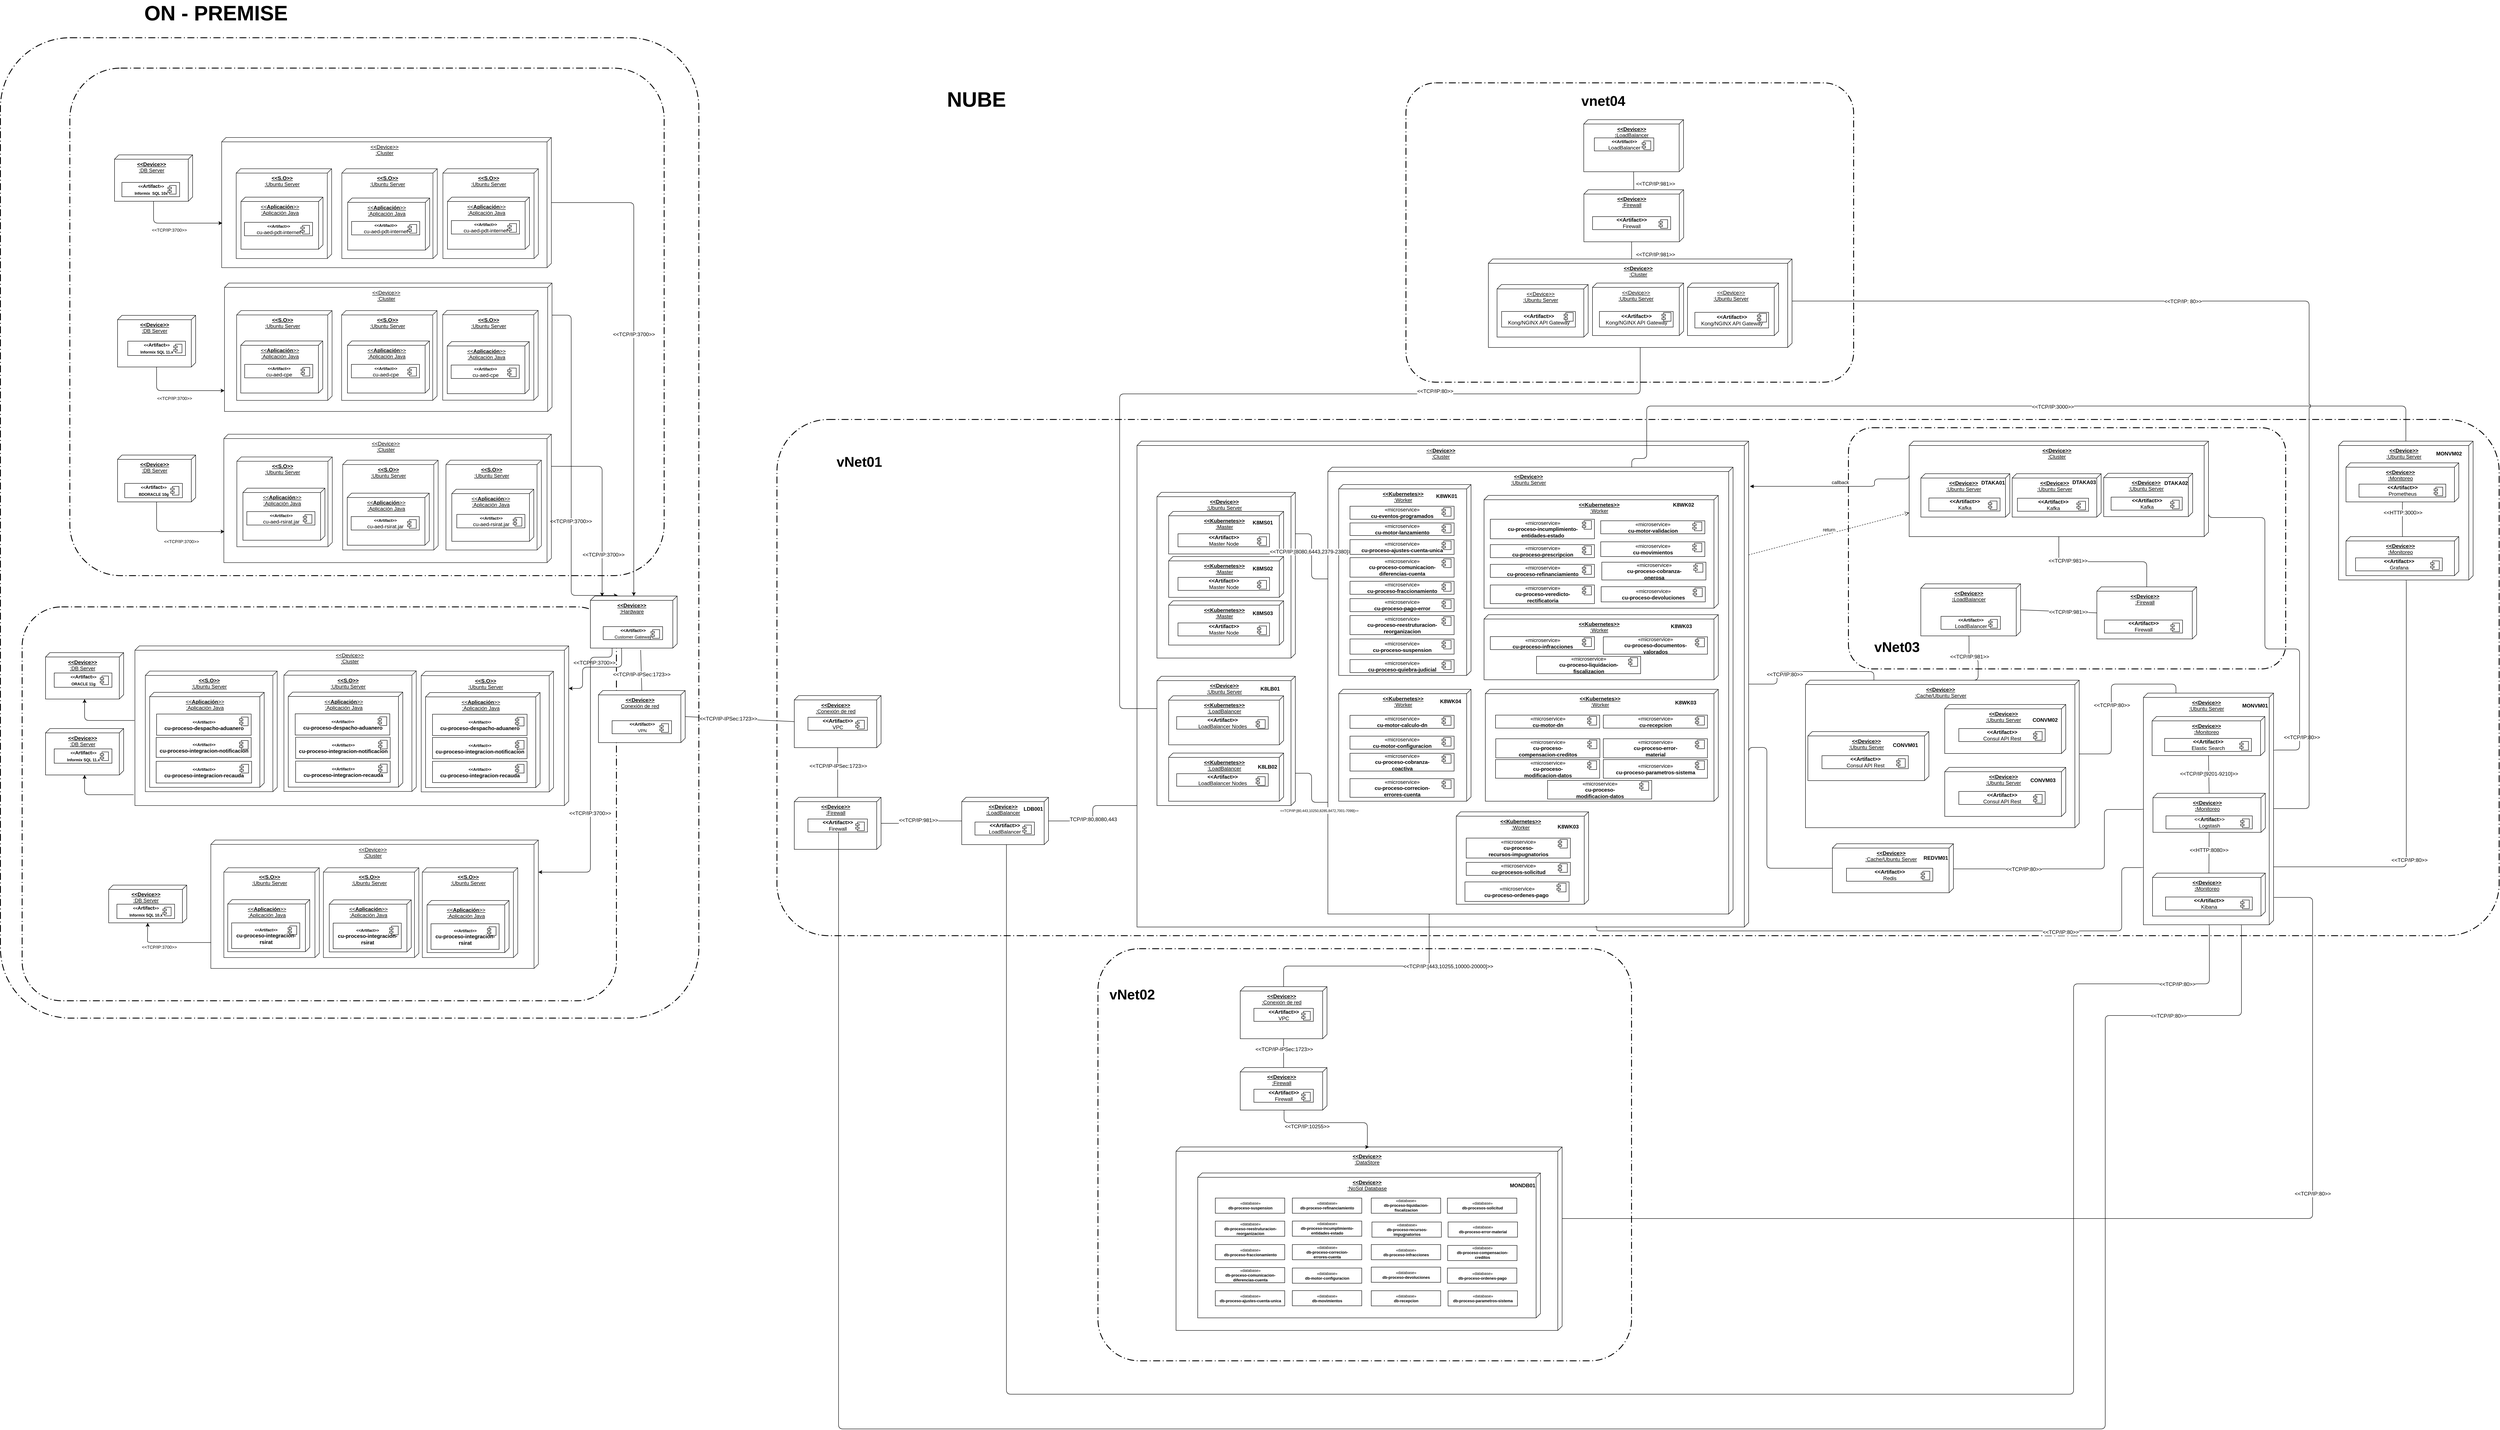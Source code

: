 <mxfile version="10.7.1" type="github"><diagram id="7881a58d-f445-9cbd-abc9-f13a61042135" name="Page-1"><mxGraphModel dx="4004" dy="2061" grid="1" gridSize="10" guides="1" tooltips="1" connect="1" arrows="1" fold="1" page="1" pageScale="1" pageWidth="827" pageHeight="1169" background="#ffffff" math="0" shadow="0"><root><mxCell id="0"/><mxCell id="1" parent="0"/><mxCell id="1162" value="" style="rounded=1;arcSize=10;dashed=1;strokeColor=#000000;fillColor=none;gradientColor=none;dashPattern=8 3 1 3;strokeWidth=2;align=center;" parent="1" vertex="1"><mxGeometry x="-1680" y="-910" width="1610" height="2260" as="geometry"/></mxCell><mxCell id="1602" value="" style="rounded=1;arcSize=10;dashed=1;strokeColor=#000000;fillColor=none;gradientColor=none;dashPattern=8 3 1 3;strokeWidth=2;align=center;" parent="1" vertex="1"><mxGeometry x="-1630" y="402" width="1370" height="908" as="geometry"/></mxCell><mxCell id="1603" value="" style="rounded=1;arcSize=10;dashed=1;strokeColor=#000000;fillColor=none;gradientColor=none;dashPattern=8 3 1 3;strokeWidth=2;align=center;glass=0;" parent="1" vertex="1"><mxGeometry x="-1520" y="-840" width="1370" height="1170" as="geometry"/></mxCell><mxCell id="3588effd44935446-1105" value="" style="rounded=1;arcSize=10;dashed=1;strokeColor=#000000;fillColor=none;gradientColor=none;dashPattern=8 3 1 3;strokeWidth=2;align=center;" parent="1" vertex="1"><mxGeometry x="1560" y="-806" width="1032" height="690" as="geometry"/></mxCell><mxCell id="1045" value="" style="rounded=1;arcSize=10;dashed=1;strokeColor=#000000;fillColor=none;gradientColor=none;dashPattern=8 3 1 3;strokeWidth=2;align=center;" parent="1" vertex="1"><mxGeometry x="110" y="-30" width="3970" height="1190" as="geometry"/></mxCell><mxCell id="1154" style="edgeStyle=orthogonalEdgeStyle;rounded=1;html=1;startArrow=none;startFill=0;endArrow=none;endFill=0;jettySize=auto;orthogonalLoop=1;exitX=0;exitY=0.75;" parent="1" source="1130" target="473" edge="1"><mxGeometry relative="1" as="geometry"/></mxCell><mxCell id="1161" value="&amp;lt;&amp;lt;TCP/IP:80&amp;gt;&amp;gt;" style="text;html=1;resizable=0;points=[];align=center;verticalAlign=middle;labelBackgroundColor=#ffffff;" parent="1154" vertex="1" connectable="0"><mxGeometry x="0.334" y="7" relative="1" as="geometry"><mxPoint x="-1" as="offset"/></mxGeometry></mxCell><mxCell id="1158" style="edgeStyle=orthogonalEdgeStyle;rounded=1;html=1;entryX=0;entryY=0.75;startArrow=none;startFill=0;endArrow=none;endFill=0;jettySize=auto;orthogonalLoop=1;" parent="1" source="1130" target="474" edge="1"><mxGeometry relative="1" as="geometry"><Array as="points"><mxPoint x="3186" y="741"/><mxPoint x="3186" y="580"/><mxPoint x="3335" y="580"/></Array></mxGeometry></mxCell><mxCell id="1159" value="&amp;lt;&amp;lt;TCP/IP:80&amp;gt;&amp;gt;" style="text;html=1;resizable=0;points=[];align=center;verticalAlign=middle;labelBackgroundColor=#ffffff;" parent="1158" vertex="1" connectable="0"><mxGeometry x="-0.082" y="-1" relative="1" as="geometry"><mxPoint as="offset"/></mxGeometry></mxCell><mxCell id="1130" value="&lt;b&gt;&amp;lt;&amp;lt;Device&amp;gt;&amp;gt;&lt;/b&gt;&lt;br&gt;:Cache/Ubuntu Server&lt;br&gt;" style="verticalAlign=top;align=center;spacingTop=8;spacingLeft=2;spacingRight=12;shape=cube;size=10;direction=south;fontStyle=4;html=1;" parent="1" vertex="1"><mxGeometry x="2481" y="571" width="631" height="340" as="geometry"/></mxCell><mxCell id="473" value="&amp;lt;&amp;lt;&lt;b style=&quot;text-align: center&quot;&gt;Device&amp;gt;&amp;gt; &lt;br&gt;&lt;/b&gt;:Cluster&lt;br&gt;" style="verticalAlign=top;align=center;spacingTop=8;spacingLeft=2;spacingRight=12;shape=cube;size=10;direction=south;fontStyle=4;html=1;" parent="1" vertex="1"><mxGeometry x="940" y="20" width="1410" height="1120" as="geometry"/></mxCell><mxCell id="1109" value="&amp;lt;&amp;lt;Device&amp;gt;&amp;gt;&lt;br&gt;:Cluster&lt;br&gt;" style="verticalAlign=top;align=center;spacingTop=8;spacingLeft=2;spacingRight=12;shape=cube;size=10;direction=south;fontStyle=4;html=1;rounded=0;strokeColor=#0F0F0F;fillColor=none;" parent="1" vertex="1"><mxGeometry x="-1170" y="-680" width="760" height="300" as="geometry"/></mxCell><mxCell id="1120" style="edgeStyle=orthogonalEdgeStyle;rounded=1;html=1;entryX=0.25;entryY=1;startArrow=none;startFill=0;endArrow=none;endFill=0;jettySize=auto;orthogonalLoop=1;exitX=1;exitY=0.5;" parent="1" source="3588effd44935446-1094" target="573" edge="1"><mxGeometry relative="1" as="geometry"><Array as="points"><mxPoint x="2100" y="-89"/><mxPoint x="900" y="-89"/><mxPoint x="900" y="636"/></Array></mxGeometry></mxCell><mxCell id="1123" value="&amp;lt;&amp;lt;TCP/IP:80&amp;gt;&amp;gt;" style="text;html=1;resizable=0;points=[];align=center;verticalAlign=middle;labelBackgroundColor=#ffffff;" parent="1120" vertex="1" connectable="0"><mxGeometry x="-0.451" y="-6" relative="1" as="geometry"><mxPoint x="1" as="offset"/></mxGeometry></mxCell><mxCell id="3588effd44935446-1107" value="" style="rounded=1;arcSize=10;dashed=1;strokeColor=#000000;fillColor=none;gradientColor=none;dashPattern=8 3 1 3;strokeWidth=2;align=center;" parent="1" vertex="1"><mxGeometry x="2580" y="-11" width="1008" height="556" as="geometry"/></mxCell><mxCell id="1059" value="" style="rounded=1;arcSize=10;dashed=1;strokeColor=#000000;fillColor=none;gradientColor=none;dashPattern=8 3 1 3;strokeWidth=2;align=center;" parent="1" vertex="1"><mxGeometry x="850" y="1190" width="1230" height="950" as="geometry"/></mxCell><mxCell id="895" value="&lt;b&gt;&amp;lt;&amp;lt;Device&amp;gt;&amp;gt;&lt;br&gt;&lt;/b&gt;:DB Server" style="verticalAlign=top;align=center;spacingTop=8;spacingLeft=2;spacingRight=12;shape=cube;size=10;direction=south;fontStyle=4;html=1;" parent="1" vertex="1"><mxGeometry x="-1417" y="-640" width="180" height="107" as="geometry"/></mxCell><mxCell id="461" value="&lt;b&gt;&amp;lt;&amp;lt;Device&amp;gt;&amp;gt;&lt;/b&gt;&lt;br&gt;:Cluster&lt;br&gt;" style="verticalAlign=top;align=center;spacingTop=8;spacingLeft=2;spacingRight=12;shape=cube;size=10;direction=south;fontStyle=4;html=1;" parent="1" vertex="1"><mxGeometry x="2720" y="20" width="690" height="220" as="geometry"/></mxCell><mxCell id="464" value="&lt;b style=&quot;line-height: 120%&quot;&gt;&lt;font style=&quot;font-size: 9px&quot;&gt;&amp;lt;&amp;lt;&lt;/font&gt;&lt;span style=&quot;font-size: 11px&quot;&gt;Artifact&lt;/span&gt;&lt;font style=&quot;font-size: 9px&quot;&gt;&amp;gt;&amp;gt;&lt;br&gt;Informix &amp;nbsp;SQL 10x&lt;br&gt;&lt;/font&gt;&lt;/b&gt;" style="html=1;" parent="1" vertex="1"><mxGeometry x="-1400" y="-576.5" width="133" height="33" as="geometry"/></mxCell><mxCell id="465" value="" style="shape=component;jettyWidth=8;jettyHeight=4;" parent="464" vertex="1"><mxGeometry x="1" width="19" height="20" relative="1" as="geometry"><mxPoint x="-27" y="7" as="offset"/></mxGeometry></mxCell><mxCell id="470" value="&lt;b&gt;&amp;lt;&amp;lt;Device&amp;gt;&amp;gt;&lt;/b&gt;&lt;br&gt;:Firewall" style="verticalAlign=top;align=center;spacingTop=8;spacingLeft=2;spacingRight=12;shape=cube;size=10;direction=south;fontStyle=4;html=1;" parent="1" vertex="1"><mxGeometry x="150" y="841.0" width="200" height="120" as="geometry"/></mxCell><mxCell id="991" style="edgeStyle=orthogonalEdgeStyle;rounded=1;html=1;endArrow=none;endFill=0;jettySize=auto;orthogonalLoop=1;entryX=1;entryY=0.25;" parent="1" source="471" target="474" edge="1"><mxGeometry relative="1" as="geometry"><Array as="points"><mxPoint x="252" y="2297"/><mxPoint x="3172" y="2297"/><mxPoint x="3172" y="1344"/><mxPoint x="3486" y="1344"/></Array><mxPoint x="3230" y="1330" as="targetPoint"/></mxGeometry></mxCell><mxCell id="1033" value="&amp;lt;&amp;lt;TCP/IP:80&amp;gt;&amp;gt;" style="text;html=1;resizable=0;points=[];align=center;verticalAlign=middle;labelBackgroundColor=#ffffff;" parent="991" vertex="1" connectable="0"><mxGeometry x="0.869" relative="1" as="geometry"><mxPoint y="1" as="offset"/></mxGeometry></mxCell><mxCell id="471" value="&lt;font size=&quot;1&quot;&gt;&lt;span style=&quot;font-size: 12px&quot;&gt;&lt;b&gt;&amp;lt;&amp;lt;Artifact&amp;gt;&amp;gt;&lt;/b&gt;&lt;br&gt;&lt;/span&gt;&lt;/font&gt;Firewall&lt;br&gt;" style="html=1;" parent="1" vertex="1"><mxGeometry x="181.5" y="891.0" width="137" height="30" as="geometry"/></mxCell><mxCell id="472" value="" style="shape=component;jettyWidth=8;jettyHeight=4;" parent="471" vertex="1"><mxGeometry x="1" width="20" height="20" relative="1" as="geometry"><mxPoint x="-27" y="7" as="offset"/></mxGeometry></mxCell><mxCell id="474" value="&lt;b&gt;&amp;lt;&amp;lt;Device&amp;gt;&amp;gt;&lt;/b&gt;&lt;br&gt;:Ubuntu Server&lt;br&gt;" style="verticalAlign=top;align=center;spacingTop=8;spacingLeft=2;spacingRight=12;shape=cube;size=10;direction=south;fontStyle=4;html=1;" parent="1" vertex="1"><mxGeometry x="3260" y="600.786" width="300" height="534" as="geometry"/></mxCell><mxCell id="475" value="&lt;b&gt;&amp;lt;&amp;lt;Device&amp;gt;&amp;gt;&lt;br&gt;:&lt;/b&gt;Monitoreo&lt;br&gt;" style="verticalAlign=top;align=center;spacingTop=8;spacingLeft=2;spacingRight=12;shape=cube;size=10;direction=south;fontStyle=4;html=1;" parent="1" vertex="1"><mxGeometry x="3280" y="654.786" width="260" height="90" as="geometry"/></mxCell><mxCell id="476" value="&lt;b&gt;&amp;lt;&amp;lt;Device&amp;gt;&amp;gt;&lt;br&gt;:&lt;/b&gt;Monitoreo&lt;br&gt;" style="verticalAlign=top;align=center;spacingTop=8;spacingLeft=2;spacingRight=12;shape=cube;size=10;direction=south;fontStyle=4;html=1;" parent="1" vertex="1"><mxGeometry x="3282" y="831.786" width="259" height="90" as="geometry"/></mxCell><mxCell id="477" value="&lt;b&gt;&amp;lt;&amp;lt;Device&amp;gt;&amp;gt;&lt;br&gt;:&lt;/b&gt;Monitoreo&lt;br&gt;" style="verticalAlign=top;align=center;spacingTop=8;spacingLeft=2;spacingRight=12;shape=cube;size=10;direction=south;fontStyle=4;html=1;" parent="1" vertex="1"><mxGeometry x="3281" y="1015.786" width="260" height="99" as="geometry"/></mxCell><mxCell id="478" value="&lt;font size=&quot;1&quot;&gt;&lt;span style=&quot;font-size: 12px&quot;&gt;&lt;b&gt;&amp;lt;&amp;lt;Artifact&amp;gt;&amp;gt;&lt;br&gt;&lt;/b&gt;Elastic Search&lt;/span&gt;&lt;/font&gt;&lt;br&gt;" style="html=1;fontStyle=0" parent="1" vertex="1"><mxGeometry x="3309" y="705.286" width="200" height="30" as="geometry"/></mxCell><mxCell id="479" value="" style="shape=component;jettyWidth=8;jettyHeight=4;" parent="478" vertex="1"><mxGeometry x="1" width="20" height="20" relative="1" as="geometry"><mxPoint x="-27" y="7" as="offset"/></mxGeometry></mxCell><mxCell id="480" value="&lt;font size=&quot;1&quot;&gt;&lt;span style=&quot;font-size: 12px&quot;&gt;&amp;lt;&amp;lt;&lt;b&gt;Artifact&lt;/b&gt;&amp;gt;&amp;gt;&lt;br&gt;Logstash&lt;/span&gt;&lt;/font&gt;&lt;br&gt;" style="html=1;fontStyle=0" parent="1" vertex="1"><mxGeometry x="3312" y="883.786" width="199" height="30" as="geometry"/></mxCell><mxCell id="481" value="" style="shape=component;jettyWidth=8;jettyHeight=4;" parent="480" vertex="1"><mxGeometry x="1" width="20" height="20" relative="1" as="geometry"><mxPoint x="-27" y="7" as="offset"/></mxGeometry></mxCell><mxCell id="482" value="&lt;font size=&quot;1&quot;&gt;&lt;span style=&quot;font-size: 12px&quot;&gt;&lt;b&gt;&amp;lt;&amp;lt;Artifact&amp;gt;&amp;gt;&lt;br&gt;&lt;/b&gt;Kibana&lt;/span&gt;&lt;/font&gt;&lt;br&gt;" style="html=1;fontStyle=0" parent="1" vertex="1"><mxGeometry x="3311" y="1070.786" width="200" height="30" as="geometry"/></mxCell><mxCell id="483" value="" style="shape=component;jettyWidth=8;jettyHeight=4;" parent="482" vertex="1"><mxGeometry x="1" width="20" height="20" relative="1" as="geometry"><mxPoint x="-27" y="7" as="offset"/></mxGeometry></mxCell><mxCell id="488" value="&lt;b&gt;&amp;lt;&amp;lt;Device&amp;gt;&amp;gt;&lt;/b&gt;&lt;br&gt;:Ubuntu Server&lt;br&gt;" style="verticalAlign=top;align=center;spacingTop=8;spacingLeft=2;spacingRight=12;shape=cube;size=10;direction=south;fontStyle=4;html=1;" parent="1" vertex="1"><mxGeometry x="2486.5" y="689.5" width="279" height="113" as="geometry"/></mxCell><mxCell id="490" value="&lt;b&gt;&amp;lt;&amp;lt;Artifact&amp;gt;&amp;gt;&lt;/b&gt;&lt;br&gt;Consul API Rest&lt;br&gt;" style="html=1;" parent="1" vertex="1"><mxGeometry x="2519" y="745.0" width="199" height="30" as="geometry"/></mxCell><mxCell id="491" value="" style="shape=component;jettyWidth=8;jettyHeight=4;" parent="490" vertex="1"><mxGeometry x="1" width="20" height="20" relative="1" as="geometry"><mxPoint x="-27" y="7" as="offset"/></mxGeometry></mxCell><mxCell id="496" value="&lt;div style=&quot;text-align: center&quot;&gt;&lt;b&gt;&amp;lt;&amp;lt;Device&amp;gt;&amp;gt;&lt;/b&gt;&lt;br&gt;:Ubuntu Server&lt;br&gt;&lt;/div&gt;" style="verticalAlign=top;align=center;spacingTop=8;spacingLeft=2;spacingRight=12;shape=cube;size=10;direction=south;fontStyle=4;html=1;" parent="1" vertex="1"><mxGeometry x="986" y="138" width="319" height="382" as="geometry"/></mxCell><mxCell id="497" value="&lt;b&gt;&amp;lt;&amp;lt;Kubernetes&amp;gt;&amp;gt;&lt;/b&gt;&lt;br&gt;:Master&lt;br&gt;" style="verticalAlign=top;align=center;spacingTop=8;spacingLeft=2;spacingRight=12;shape=cube;size=10;direction=south;fontStyle=4;html=1;" parent="1" vertex="1"><mxGeometry x="1013" y="182" width="265" height="98" as="geometry"/></mxCell><mxCell id="498" value="&lt;b&gt;&amp;lt;&amp;lt;Artifact&amp;gt;&amp;gt;&lt;/b&gt;&lt;br&gt;Master Node" style="html=1;" parent="1" vertex="1"><mxGeometry x="1034.5" y="233.5" width="211" height="30" as="geometry"/></mxCell><mxCell id="499" value="" style="shape=component;jettyWidth=8;jettyHeight=4;" parent="498" vertex="1"><mxGeometry x="1" width="21" height="20" relative="1" as="geometry"><mxPoint x="-28" y="7" as="offset"/></mxGeometry></mxCell><mxCell id="500" value="&lt;div style=&quot;text-align: center&quot;&gt;&lt;/div&gt;&lt;b&gt;&amp;lt;&amp;lt;Device&amp;gt;&amp;gt;&lt;/b&gt;&lt;br&gt;:Ubuntu Server&lt;br&gt;" style="verticalAlign=top;align=center;spacingTop=8;spacingLeft=2;spacingRight=12;shape=cube;size=10;direction=south;fontStyle=4;html=1;" parent="1" vertex="1"><mxGeometry x="1380" y="80" width="934" height="1030" as="geometry"/></mxCell><mxCell id="505" value="&lt;div style=&quot;text-align: center&quot;&gt;&lt;div&gt;&lt;b&gt;&amp;lt;&amp;lt;Kubernetes&amp;gt;&amp;gt;&lt;/b&gt;&lt;/div&gt;&lt;div&gt;:Worker&lt;/div&gt;&lt;/div&gt;" style="verticalAlign=top;align=center;spacingTop=8;spacingLeft=2;spacingRight=12;shape=cube;size=10;direction=south;fontStyle=4;html=1;" parent="1" vertex="1"><mxGeometry x="1405" y="120" width="305" height="440" as="geometry"/></mxCell><mxCell id="966" style="edgeStyle=orthogonalEdgeStyle;rounded=1;html=1;endArrow=none;endFill=0;jettySize=auto;orthogonalLoop=1;exitX=0;exitY=0.5;entryX=1;entryY=0.75;" parent="1" source="1166" target="500" edge="1"><mxGeometry relative="1" as="geometry"><Array as="points"><mxPoint x="1278" y="1230"/><mxPoint x="1614" y="1230"/></Array></mxGeometry></mxCell><mxCell id="1040" value="&amp;lt;&amp;lt;TCP/IP:[443,10255,10000-20000]&amp;gt;&amp;gt;" style="text;html=1;resizable=0;points=[];align=center;verticalAlign=middle;labelBackgroundColor=#ffffff;" parent="966" vertex="1" connectable="0"><mxGeometry x="0.374" y="2" relative="1" as="geometry"><mxPoint x="80.5" y="2.5" as="offset"/></mxGeometry></mxCell><mxCell id="993" style="edgeStyle=orthogonalEdgeStyle;rounded=1;html=1;entryX=0.882;entryY=-0.003;endArrow=none;endFill=0;jettySize=auto;orthogonalLoop=1;entryPerimeter=0;" parent="1" source="509" target="474" edge="1"><mxGeometry relative="1" as="geometry"><Array as="points"><mxPoint x="3650" y="1812"/><mxPoint x="3650" y="1072"/></Array></mxGeometry></mxCell><mxCell id="1031" value="&amp;lt;&amp;lt;TCP/IP:80&amp;gt;&amp;gt;" style="text;html=1;resizable=0;points=[];align=center;verticalAlign=middle;labelBackgroundColor=#ffffff;" parent="993" vertex="1" connectable="0"><mxGeometry x="0.397" relative="1" as="geometry"><mxPoint as="offset"/></mxGeometry></mxCell><mxCell id="509" value="&lt;b&gt;&amp;lt;&amp;lt;Device&lt;span style=&quot;text-align: center&quot;&gt;&amp;gt;&amp;gt; &lt;br&gt;&lt;/span&gt;&lt;/b&gt;:DataStore&lt;br&gt;" style="verticalAlign=top;align=center;spacingTop=8;spacingLeft=2;spacingRight=12;shape=cube;size=10;direction=south;fontStyle=4;html=1;" parent="1" vertex="1"><mxGeometry x="1030" y="1647" width="890" height="423" as="geometry"/></mxCell><mxCell id="1269" style="edgeStyle=orthogonalEdgeStyle;rounded=1;html=1;entryX=0.25;entryY=0;startArrow=classic;startFill=1;endArrow=none;endFill=0;jettySize=auto;orthogonalLoop=1;exitX=-0.012;exitY=0.685;exitDx=0;exitDy=0;exitPerimeter=0;" parent="1" source="519" target="1197" edge="1"><mxGeometry relative="1" as="geometry"/></mxCell><mxCell id="1273" value="&amp;lt;&amp;lt;TCP/IP:3700&amp;gt;&amp;gt;" style="text;html=1;resizable=0;points=[];align=center;verticalAlign=middle;labelBackgroundColor=#ffffff;" parent="1269" vertex="1" connectable="0"><mxGeometry x="-0.303" y="1" relative="1" as="geometry"><mxPoint as="offset"/></mxGeometry></mxCell><mxCell id="1270" style="edgeStyle=orthogonalEdgeStyle;rounded=1;html=1;entryX=0.25;entryY=0;startArrow=classic;startFill=1;endArrow=none;endFill=0;jettySize=auto;orthogonalLoop=1;exitX=0.008;exitY=0.865;exitDx=0;exitDy=0;exitPerimeter=0;" parent="1" source="519" target="1215" edge="1"><mxGeometry relative="1" as="geometry"/></mxCell><mxCell id="1274" value="&amp;lt;&amp;lt;TCP/IP:3700&amp;gt;&amp;gt;" style="text;html=1;resizable=0;points=[];align=center;verticalAlign=middle;labelBackgroundColor=#ffffff;" parent="1270" vertex="1" connectable="0"><mxGeometry x="-0.536" y="-3" relative="1" as="geometry"><mxPoint as="offset"/></mxGeometry></mxCell><mxCell id="1271" style="edgeStyle=orthogonalEdgeStyle;rounded=1;html=1;startArrow=none;startFill=0;endArrow=classic;endFill=1;jettySize=auto;orthogonalLoop=1;" parent="1" source="519" edge="1"><mxGeometry relative="1" as="geometry"><Array as="points"><mxPoint x="-248" y="541"/><mxPoint x="-338" y="541"/><mxPoint x="-338" y="590"/></Array><mxPoint x="-370" y="590" as="targetPoint"/></mxGeometry></mxCell><mxCell id="1276" value="&amp;lt;&amp;lt;TCP/IP:3700&amp;gt;&amp;gt;" style="text;html=1;resizable=0;points=[];align=center;verticalAlign=middle;labelBackgroundColor=#ffffff;" parent="1271" vertex="1" connectable="0"><mxGeometry x="0.09" y="-2" relative="1" as="geometry"><mxPoint x="10" y="-8" as="offset"/></mxGeometry></mxCell><mxCell id="1272" style="edgeStyle=orthogonalEdgeStyle;rounded=1;html=1;entryX=0.25;entryY=0;startArrow=none;startFill=0;endArrow=classic;endFill=1;jettySize=auto;orthogonalLoop=1;exitX=1;exitY=0.75;" parent="1" source="519" target="1251" edge="1"><mxGeometry relative="1" as="geometry"><Array as="points"><mxPoint x="-320" y="518"/><mxPoint x="-320" y="518"/><mxPoint x="-320" y="1381"/></Array></mxGeometry></mxCell><mxCell id="1277" value="&amp;lt;&amp;lt;TCP/IP:3700&amp;gt;&amp;gt;" style="text;html=1;resizable=0;points=[];align=center;verticalAlign=middle;labelBackgroundColor=#ffffff;" parent="1272" vertex="1" connectable="0"><mxGeometry x="0.255" y="-1" relative="1" as="geometry"><mxPoint as="offset"/></mxGeometry></mxCell><mxCell id="519" value="&lt;b&gt;&amp;lt;&amp;lt;Device&amp;gt;&amp;gt;&lt;br&gt;&lt;/b&gt;:Hardware&lt;br&gt;" style="verticalAlign=top;align=center;spacingTop=8;spacingLeft=2;spacingRight=12;shape=cube;size=10;direction=south;fontStyle=4;html=1;" parent="1" vertex="1"><mxGeometry x="-320" y="377" width="200" height="120" as="geometry"/></mxCell><mxCell id="521" value="&lt;font size=&quot;1&quot;&gt;&lt;b&gt;&amp;lt;&amp;lt;Artifact&amp;gt;&amp;gt;&lt;/b&gt;&lt;br&gt;Customer Gateway&lt;/font&gt;&lt;br&gt;" style="html=1;" parent="1" vertex="1"><mxGeometry x="-290.5" y="447.5" width="137" height="30" as="geometry"/></mxCell><mxCell id="522" value="" style="shape=component;jettyWidth=8;jettyHeight=4;" parent="521" vertex="1"><mxGeometry x="1" width="20" height="20" relative="1" as="geometry"><mxPoint x="-27" y="7" as="offset"/></mxGeometry></mxCell><mxCell id="990" style="edgeStyle=orthogonalEdgeStyle;rounded=1;html=1;entryX=1;entryY=0.5;endArrow=none;endFill=0;jettySize=auto;orthogonalLoop=1;" parent="1" source="527" target="474" edge="1"><mxGeometry relative="1" as="geometry"><Array as="points"><mxPoint x="639" y="2217"/><mxPoint x="3099" y="2217"/><mxPoint x="3099" y="1271"/><mxPoint x="3412" y="1271"/></Array></mxGeometry></mxCell><mxCell id="1032" value="&amp;lt;&amp;lt;TCP/IP:80&amp;gt;&amp;gt;" style="text;html=1;resizable=0;points=[];align=center;verticalAlign=middle;labelBackgroundColor=#ffffff;" parent="990" vertex="1" connectable="0"><mxGeometry x="0.917" relative="1" as="geometry"><mxPoint y="1" as="offset"/></mxGeometry></mxCell><mxCell id="527" value="&lt;b&gt;&amp;lt;&amp;lt;Device&amp;gt;&amp;gt;&lt;br&gt;:&lt;/b&gt;LoadBalancer" style="verticalAlign=top;align=center;spacingTop=8;spacingLeft=2;spacingRight=12;shape=cube;size=10;direction=south;fontStyle=4;html=1;" parent="1" vertex="1"><mxGeometry x="536" y="841" width="200" height="109" as="geometry"/></mxCell><mxCell id="528" value="&lt;font size=&quot;1&quot;&gt;&lt;b style=&quot;font-size: 12px&quot;&gt;&amp;lt;&amp;lt;Artifact&amp;gt;&amp;gt;&lt;br&gt;&lt;/b&gt;&lt;/font&gt;LoadBalancer&lt;br&gt;" style="html=1;" parent="1" vertex="1"><mxGeometry x="566.5" y="898.0" width="137" height="30" as="geometry"/></mxCell><mxCell id="529" value="" style="shape=component;jettyWidth=8;jettyHeight=4;" parent="528" vertex="1"><mxGeometry x="1" width="20" height="20" relative="1" as="geometry"><mxPoint x="-27" y="7" as="offset"/></mxGeometry></mxCell><mxCell id="995" style="edgeStyle=orthogonalEdgeStyle;rounded=1;html=1;entryX=0.25;entryY=0;endArrow=none;endFill=0;jettySize=auto;orthogonalLoop=1;exitX=0.5;exitY=0;" parent="1" source="461" target="474" edge="1"><mxGeometry relative="1" as="geometry"><Array as="points"><mxPoint x="3540" y="196"/><mxPoint x="3540" y="499"/><mxPoint x="3620" y="499"/><mxPoint x="3620" y="732"/><mxPoint x="3560" y="732"/></Array></mxGeometry></mxCell><mxCell id="1034" value="&amp;lt;&amp;lt;TCP/IP:80&amp;gt;&amp;gt;" style="text;html=1;resizable=0;points=[];align=center;verticalAlign=middle;labelBackgroundColor=#ffffff;" parent="995" vertex="1" connectable="0"><mxGeometry x="0.79" y="4" relative="1" as="geometry"><mxPoint x="1" as="offset"/></mxGeometry></mxCell><mxCell id="997" style="edgeStyle=orthogonalEdgeStyle;rounded=1;html=1;entryX=0;entryY=0.25;endArrow=none;endFill=0;jettySize=auto;orthogonalLoop=1;" parent="1" source="531" target="500" edge="1"><mxGeometry relative="1" as="geometry"><Array as="points"><mxPoint x="3865" y="-61"/><mxPoint x="2115" y="-61"/><mxPoint x="2115" y="60"/><mxPoint x="2080" y="60"/></Array></mxGeometry></mxCell><mxCell id="1041" value="&amp;lt;&amp;lt;TCP/IP:3000&amp;gt;&amp;gt;" style="text;html=1;resizable=0;points=[];align=center;verticalAlign=middle;labelBackgroundColor=#ffffff;" parent="997" vertex="1" connectable="0"><mxGeometry x="-0.108" y="3" relative="1" as="geometry"><mxPoint y="-1" as="offset"/></mxGeometry></mxCell><mxCell id="531" value="&lt;b&gt;&amp;lt;&amp;lt;Device&amp;gt;&amp;gt;&lt;/b&gt;&lt;br&gt;:Ubuntu Server&lt;br&gt;" style="verticalAlign=top;align=center;spacingTop=8;spacingLeft=2;spacingRight=12;shape=cube;size=10;direction=south;fontStyle=4;html=1;" parent="1" vertex="1"><mxGeometry x="3710" y="20.0" width="310" height="320" as="geometry"/></mxCell><mxCell id="573" value="&lt;div style=&quot;text-align: center&quot;&gt;&lt;b&gt;&amp;lt;&amp;lt;Device&amp;gt;&amp;gt;&lt;/b&gt;&lt;br&gt;:Ubuntu Server&lt;br&gt;&lt;/div&gt;" style="verticalAlign=top;align=center;spacingTop=8;spacingLeft=2;spacingRight=12;shape=cube;size=10;direction=south;fontStyle=4;html=1;" parent="1" vertex="1"><mxGeometry x="986" y="562" width="319" height="298" as="geometry"/></mxCell><mxCell id="574" value="&lt;b&gt;&amp;lt;&amp;lt;Kubernetes&amp;gt;&amp;gt;&lt;/b&gt;&lt;br&gt;:LoadBalancer&lt;br&gt;" style="verticalAlign=top;align=center;spacingTop=8;spacingLeft=2;spacingRight=12;shape=cube;size=10;direction=south;fontStyle=4;html=1;" parent="1" vertex="1"><mxGeometry x="1013" y="607" width="265" height="113" as="geometry"/></mxCell><mxCell id="575" value="&lt;b&gt;&amp;lt;&amp;lt;Artifact&amp;gt;&amp;gt;&lt;/b&gt;&lt;br&gt;LoadBalancer Nodes" style="html=1;" parent="1" vertex="1"><mxGeometry x="1031.5" y="655.0" width="211" height="29" as="geometry"/></mxCell><mxCell id="576" value="" style="shape=component;jettyWidth=8;jettyHeight=4;" parent="575" vertex="1"><mxGeometry x="1" width="21" height="20" relative="1" as="geometry"><mxPoint x="-28" y="7" as="offset"/></mxGeometry></mxCell><mxCell id="607" style="edgeStyle=orthogonalEdgeStyle;shape=link;rounded=0;html=1;exitX=0.5;exitY=1;jettySize=auto;orthogonalLoop=1;fontColor=#000000;" parent="1" edge="1"><mxGeometry relative="1" as="geometry"><mxPoint x="1872.429" y="200.286" as="sourcePoint"/><mxPoint x="1872.429" y="201.0" as="targetPoint"/></mxGeometry></mxCell><mxCell id="619" value="&lt;b&gt;&amp;lt;&amp;lt;Device&amp;gt;&amp;gt;&lt;br&gt;:&lt;/b&gt;Monitoreo&lt;br&gt;" style="verticalAlign=top;align=center;spacingTop=8;spacingLeft=2;spacingRight=12;shape=cube;size=10;direction=south;fontStyle=4;html=1;" parent="1" vertex="1"><mxGeometry x="3727" y="70.0" width="260" height="90" as="geometry"/></mxCell><mxCell id="620" value="&lt;font size=&quot;1&quot;&gt;&lt;span style=&quot;font-size: 12px&quot;&gt;&lt;b&gt;&amp;lt;&amp;lt;Artifact&amp;gt;&amp;gt;&lt;br&gt;&lt;/b&gt;Prometheus&lt;/span&gt;&lt;/font&gt;&lt;br&gt;" style="html=1;fontStyle=0" parent="1" vertex="1"><mxGeometry x="3757" y="119.0" width="200" height="30" as="geometry"/></mxCell><mxCell id="621" value="" style="shape=component;jettyWidth=8;jettyHeight=4;" parent="620" vertex="1"><mxGeometry x="1" width="20" height="20" relative="1" as="geometry"><mxPoint x="-27" y="7" as="offset"/></mxGeometry></mxCell><mxCell id="622" value="&lt;b&gt;&amp;lt;&amp;lt;Device&amp;gt;&amp;gt;&lt;br&gt;:&lt;/b&gt;Monitoreo&lt;br&gt;" style="verticalAlign=top;align=center;spacingTop=8;spacingLeft=2;spacingRight=12;shape=cube;size=10;direction=south;fontStyle=4;html=1;" parent="1" vertex="1"><mxGeometry x="3727" y="240.0" width="260" height="90" as="geometry"/></mxCell><mxCell id="623" value="&lt;font size=&quot;1&quot;&gt;&lt;span style=&quot;font-size: 12px&quot;&gt;&lt;b&gt;&amp;lt;&amp;lt;Artifact&amp;gt;&amp;gt;&lt;br&gt;&lt;/b&gt;Grafana&lt;/span&gt;&lt;/font&gt;&lt;br&gt;" style="html=1;fontStyle=0" parent="1" vertex="1"><mxGeometry x="3749" y="289.0" width="200" height="30" as="geometry"/></mxCell><mxCell id="624" value="" style="shape=component;jettyWidth=8;jettyHeight=4;" parent="623" vertex="1"><mxGeometry x="1" width="20" height="20" relative="1" as="geometry"><mxPoint x="-27" y="7" as="offset"/></mxGeometry></mxCell><mxCell id="625" value="" style="endArrow=none;html=1;fontColor=#000000;entryX=1;entryY=0.5;" parent="1" source="622" target="619" edge="1"><mxGeometry width="50" height="50" relative="1" as="geometry"><mxPoint x="3639" y="380.0" as="sourcePoint"/><mxPoint x="3689" y="330.0" as="targetPoint"/></mxGeometry></mxCell><mxCell id="626" value="&amp;lt;&amp;lt;HTTP:3000&amp;gt;&amp;gt;" style="text;html=1;resizable=0;points=[];align=center;verticalAlign=middle;labelBackgroundColor=#ffffff;fontColor=#000000;" parent="625" vertex="1" connectable="0"><mxGeometry x="0.38" y="-1" relative="1" as="geometry"><mxPoint as="offset"/></mxGeometry></mxCell><mxCell id="639" value="&lt;b&gt;&amp;lt;&amp;lt;Device&amp;gt;&amp;gt;&lt;/b&gt;&lt;br&gt;:NoSql Database" style="verticalAlign=top;align=center;spacingTop=8;spacingLeft=2;spacingRight=12;shape=cube;size=10;direction=south;fontStyle=4;html=1;" parent="1" vertex="1"><mxGeometry x="1080" y="1707" width="790" height="334" as="geometry"/></mxCell><mxCell id="844" value="&lt;b&gt;&amp;lt;&amp;lt;Kubernetes&amp;gt;&amp;gt;&lt;/b&gt;&lt;br&gt;:Master&lt;br&gt;" style="verticalAlign=top;align=center;spacingTop=8;spacingLeft=2;spacingRight=12;shape=cube;size=10;direction=south;fontStyle=4;html=1;" parent="1" vertex="1"><mxGeometry x="1013" y="286" width="265" height="94" as="geometry"/></mxCell><mxCell id="845" value="&lt;b&gt;&amp;lt;&amp;lt;Artifact&amp;gt;&amp;gt;&lt;/b&gt;&lt;br&gt;Master Node" style="html=1;" parent="1" vertex="1"><mxGeometry x="1034.5" y="334.0" width="211" height="30" as="geometry"/></mxCell><mxCell id="846" value="" style="shape=component;jettyWidth=8;jettyHeight=4;" parent="845" vertex="1"><mxGeometry x="1" width="21" height="20" relative="1" as="geometry"><mxPoint x="-28" y="7" as="offset"/></mxGeometry></mxCell><mxCell id="847" value="&lt;b&gt;&amp;lt;&amp;lt;Kubernetes&amp;gt;&amp;gt;&lt;/b&gt;&lt;br&gt;:Master&lt;br&gt;" style="verticalAlign=top;align=center;spacingTop=8;spacingLeft=2;spacingRight=12;shape=cube;size=10;direction=south;fontStyle=4;html=1;" parent="1" vertex="1"><mxGeometry x="1013" y="388" width="265" height="102" as="geometry"/></mxCell><mxCell id="848" value="&lt;b&gt;&amp;lt;&amp;lt;Artifact&amp;gt;&amp;gt;&lt;/b&gt;&lt;br&gt;Master Node" style="html=1;" parent="1" vertex="1"><mxGeometry x="1034.5" y="439.0" width="211" height="30" as="geometry"/></mxCell><mxCell id="849" value="" style="shape=component;jettyWidth=8;jettyHeight=4;" parent="848" vertex="1"><mxGeometry x="1" width="21" height="20" relative="1" as="geometry"><mxPoint x="-28" y="7" as="offset"/></mxGeometry></mxCell><mxCell id="854" value="&lt;b&gt;&amp;lt;&amp;lt;Kubernetes&amp;gt;&amp;gt;&lt;/b&gt;&lt;br&gt;:LoadBalancer&lt;br&gt;" style="verticalAlign=top;align=center;spacingTop=8;spacingLeft=2;spacingRight=12;shape=cube;size=10;direction=south;fontStyle=4;html=1;" parent="1" vertex="1"><mxGeometry x="1013" y="739" width="265" height="111" as="geometry"/></mxCell><mxCell id="855" value="&lt;b&gt;&amp;lt;&amp;lt;Artifact&amp;gt;&amp;gt;&lt;/b&gt;&lt;br&gt;LoadBalancer Nodes" style="html=1;" parent="1" vertex="1"><mxGeometry x="1031.5" y="786.5" width="211" height="29" as="geometry"/></mxCell><mxCell id="856" value="" style="shape=component;jettyWidth=8;jettyHeight=4;" parent="855" vertex="1"><mxGeometry x="1" width="21" height="20" relative="1" as="geometry"><mxPoint x="-28" y="7" as="offset"/></mxGeometry></mxCell><mxCell id="859" value="&lt;div style=&quot;text-align: center&quot;&gt;&lt;div&gt;&lt;b&gt;&amp;lt;&amp;lt;Kubernetes&amp;gt;&amp;gt;&lt;/b&gt;&lt;/div&gt;&lt;div&gt;:Worker&lt;/div&gt;&lt;/div&gt;" style="verticalAlign=top;align=center;spacingTop=8;spacingLeft=2;spacingRight=12;shape=cube;size=10;direction=south;fontStyle=4;html=1;" parent="1" vertex="1"><mxGeometry x="1740" y="145" width="540" height="260" as="geometry"/></mxCell><mxCell id="863" value="&lt;div style=&quot;text-align: center&quot;&gt;&lt;div&gt;&lt;b&gt;&amp;lt;&amp;lt;Kubernetes&amp;gt;&amp;gt;&lt;/b&gt;&lt;/div&gt;&lt;div&gt;:Worker&lt;/div&gt;&lt;/div&gt;" style="verticalAlign=top;align=center;spacingTop=8;spacingLeft=2;spacingRight=12;shape=cube;size=10;direction=south;fontStyle=4;html=1;" parent="1" vertex="1"><mxGeometry x="1405" y="592" width="305" height="258" as="geometry"/></mxCell><mxCell id="867" value="&lt;div style=&quot;text-align: center&quot;&gt;&lt;div&gt;&lt;b&gt;&amp;lt;&amp;lt;Kubernetes&amp;gt;&amp;gt;&lt;/b&gt;&lt;/div&gt;&lt;div&gt;:Worker&lt;/div&gt;&lt;/div&gt;" style="verticalAlign=top;align=center;spacingTop=8;spacingLeft=2;spacingRight=12;shape=cube;size=10;direction=south;fontStyle=4;html=1;" parent="1" vertex="1"><mxGeometry x="1676" y="874.5" width="305" height="213" as="geometry"/></mxCell><mxCell id="879" value="" style="endArrow=none;html=1;fontColor=#000000;entryX=0.5;entryY=1;exitX=0.5;exitY=0;edgeStyle=orthogonalEdgeStyle;" parent="1" source="470" target="527" edge="1"><mxGeometry width="50" height="50" relative="1" as="geometry"><mxPoint x="392.119" y="954.5" as="sourcePoint"/><mxPoint x="498.786" y="867.833" as="targetPoint"/></mxGeometry></mxCell><mxCell id="880" value="&amp;lt;&amp;lt;TCP/IP:981&amp;gt;&amp;gt;" style="text;html=1;resizable=0;points=[];align=center;verticalAlign=middle;labelBackgroundColor=#ffffff;fontColor=#000000;" parent="879" vertex="1" connectable="0"><mxGeometry x="0.286" relative="1" as="geometry"><mxPoint x="-31.5" y="-2" as="offset"/></mxGeometry></mxCell><mxCell id="881" value="&lt;b&gt;&amp;lt;&amp;lt;Device&amp;gt;&amp;gt;&lt;/b&gt;&lt;br&gt;:Conexión de red" style="verticalAlign=top;align=center;spacingTop=8;spacingLeft=2;spacingRight=12;shape=cube;size=10;direction=south;fontStyle=4;html=1;" parent="1" vertex="1"><mxGeometry x="150" y="606.5" width="200" height="120" as="geometry"/></mxCell><mxCell id="882" value="&lt;font size=&quot;1&quot;&gt;&lt;span style=&quot;font-size: 12px&quot;&gt;&lt;b&gt;&amp;lt;&amp;lt;Artifact&amp;gt;&amp;gt;&lt;/b&gt;&lt;br&gt;VPC&lt;/span&gt;&lt;/font&gt;&lt;br&gt;" style="html=1;" parent="1" vertex="1"><mxGeometry x="181.5" y="656.5" width="137" height="30" as="geometry"/></mxCell><mxCell id="883" value="" style="shape=component;jettyWidth=8;jettyHeight=4;" parent="882" vertex="1"><mxGeometry x="1" width="20" height="20" relative="1" as="geometry"><mxPoint x="-27" y="7" as="offset"/></mxGeometry></mxCell><mxCell id="886" value="" style="endArrow=none;html=1;entryX=1;entryY=0.5;exitX=0;exitY=0.5;" parent="1" source="470" target="881" edge="1"><mxGeometry width="50" height="50" relative="1" as="geometry"><mxPoint x="220" y="820" as="sourcePoint"/><mxPoint x="270" y="770" as="targetPoint"/></mxGeometry></mxCell><mxCell id="887" value="&lt;span&gt;&amp;lt;&amp;lt;TCP/IP-IPSec:1723&amp;gt;&amp;gt;&lt;/span&gt;" style="text;html=1;resizable=0;points=[];align=center;verticalAlign=middle;labelBackgroundColor=#ffffff;" parent="886" vertex="1" connectable="0"><mxGeometry x="0.256" y="-1" relative="1" as="geometry"><mxPoint as="offset"/></mxGeometry></mxCell><mxCell id="888" value="&lt;b&gt;&amp;lt;&amp;lt;Device&amp;gt;&amp;gt;&lt;br&gt;&lt;/b&gt;Conexión de red&lt;br&gt;" style="verticalAlign=top;align=center;spacingTop=8;spacingLeft=2;spacingRight=12;shape=cube;size=10;direction=south;fontStyle=4;html=1;" parent="1" vertex="1"><mxGeometry x="-301.5" y="594.853" width="200" height="120" as="geometry"/></mxCell><mxCell id="890" value="&lt;font size=&quot;1&quot;&gt;&lt;b&gt;&amp;lt;&amp;lt;Artifact&amp;gt;&amp;gt;&lt;/b&gt;&lt;br&gt;VPN&lt;/font&gt;&lt;br&gt;" style="html=1;" parent="1" vertex="1"><mxGeometry x="-270.0" y="664.353" width="137" height="30" as="geometry"/></mxCell><mxCell id="891" value="" style="shape=component;jettyWidth=8;jettyHeight=4;" parent="890" vertex="1"><mxGeometry x="1" width="20" height="20" relative="1" as="geometry"><mxPoint x="-27" y="7" as="offset"/></mxGeometry></mxCell><mxCell id="892" value="" style="endArrow=none;html=1;exitX=0.5;exitY=0;entryX=0.5;entryY=1;" parent="1" source="888" target="881" edge="1"><mxGeometry width="50" height="50" relative="1" as="geometry"><mxPoint x="-40" y="720" as="sourcePoint"/><mxPoint x="10" y="670" as="targetPoint"/></mxGeometry></mxCell><mxCell id="894" value="&amp;lt;&amp;lt;TCP/IP-IPSec:1723&amp;gt;&amp;gt;" style="text;html=1;resizable=0;points=[];align=center;verticalAlign=middle;labelBackgroundColor=#ffffff;" parent="892" vertex="1" connectable="0"><mxGeometry x="-0.213" relative="1" as="geometry"><mxPoint as="offset"/></mxGeometry></mxCell><mxCell id="900" value="" style="endArrow=none;html=1;exitX=0;exitY=0.5;entryX=1.036;entryY=0.421;entryDx=0;entryDy=0;entryPerimeter=0;" parent="1" source="888" target="519" edge="1"><mxGeometry width="50" height="50" relative="1" as="geometry"><mxPoint x="-759.5" y="569.5" as="sourcePoint"/><mxPoint x="-395.5" y="569.5" as="targetPoint"/></mxGeometry></mxCell><mxCell id="901" value="&amp;lt;&amp;lt;TCP/IP-IPSec:1723&amp;gt;&amp;gt;" style="text;html=1;resizable=0;points=[];align=center;verticalAlign=middle;labelBackgroundColor=#ffffff;" parent="900" vertex="1" connectable="0"><mxGeometry x="-0.213" relative="1" as="geometry"><mxPoint as="offset"/></mxGeometry></mxCell><mxCell id="902" value="" style="endArrow=none;html=1;fontColor=#000000;entryX=0.5;entryY=0;exitX=0;exitY=0.5;edgeStyle=orthogonalEdgeStyle;startArrow=classic;startFill=1;" parent="1" source="519" target="1109" edge="1"><mxGeometry width="50" height="50" relative="1" as="geometry"><mxPoint x="-96" y="380" as="sourcePoint"/><mxPoint x="-93" y="272.4" as="targetPoint"/></mxGeometry></mxCell><mxCell id="903" value="&amp;lt;&amp;lt;TCP/IP:3700&amp;gt;&amp;gt;" style="text;html=1;resizable=0;points=[];align=center;verticalAlign=middle;labelBackgroundColor=#ffffff;fontColor=#000000;" parent="902" vertex="1" connectable="0"><mxGeometry x="0.1" relative="1" as="geometry"><mxPoint as="offset"/></mxGeometry></mxCell><mxCell id="910" value="" style="endArrow=none;html=1;exitX=0.5;exitY=0;entryX=0.75;entryY=1;edgeStyle=orthogonalEdgeStyle;" parent="1" source="527" target="473" edge="1"><mxGeometry width="50" height="50" relative="1" as="geometry"><mxPoint x="820" y="930" as="sourcePoint"/><mxPoint x="870" y="880" as="targetPoint"/></mxGeometry></mxCell><mxCell id="912" value="&lt;span&gt;TCP/IP:80,8080,443&lt;/span&gt;" style="text;html=1;resizable=0;points=[];align=center;verticalAlign=middle;labelBackgroundColor=#ffffff;" parent="910" vertex="1" connectable="0"><mxGeometry x="-0.119" y="-1" relative="1" as="geometry"><mxPoint as="offset"/></mxGeometry></mxCell><mxCell id="915" value="" style="endArrow=none;html=1;exitX=0.25;exitY=0;entryX=0.25;entryY=1;edgeStyle=orthogonalEdgeStyle;" parent="1" source="496" target="500" edge="1"><mxGeometry width="50" height="50" relative="1" as="geometry"><mxPoint x="1420" y="240" as="sourcePoint"/><mxPoint x="1470" y="190" as="targetPoint"/></mxGeometry></mxCell><mxCell id="916" value="&amp;lt;&amp;lt;TCP/IP:[8080,6443,2379-2380]&amp;gt;&amp;gt;" style="text;html=1;resizable=0;points=[];align=center;verticalAlign=middle;labelBackgroundColor=#ffffff;" parent="915" vertex="1" connectable="0"><mxGeometry x="-0.124" relative="1" as="geometry"><mxPoint as="offset"/></mxGeometry></mxCell><mxCell id="919" value="" style="endArrow=none;html=1;exitX=0.75;exitY=0;entryX=0.75;entryY=1;edgeStyle=orthogonalEdgeStyle;" parent="1" source="573" target="500" edge="1"><mxGeometry width="50" height="50" relative="1" as="geometry"><mxPoint x="1390" y="800" as="sourcePoint"/><mxPoint x="1440" y="750" as="targetPoint"/></mxGeometry></mxCell><mxCell id="920" value="&lt;span style=&quot;font-size: 8px&quot;&gt;&amp;lt;&amp;lt;TCP/IP:[80,443,10250,8285,8472,7001-7099]&amp;gt;&amp;gt;&lt;/span&gt;" style="text;html=1;resizable=0;points=[];align=center;verticalAlign=middle;labelBackgroundColor=#ffffff;" parent="919" vertex="1" connectable="0"><mxGeometry x="0.074" y="2" relative="1" as="geometry"><mxPoint x="15" y="46.5" as="offset"/></mxGeometry></mxCell><mxCell id="927" value="callback" style="html=1;verticalAlign=bottom;endArrow=block;exitX=0.25;exitY=1;entryX=0.093;entryY=-0.002;entryPerimeter=0;edgeStyle=orthogonalEdgeStyle;" parent="1" source="461" target="473" edge="1"><mxGeometry relative="1" as="geometry"><mxPoint x="2609" y="500" as="sourcePoint"/><mxPoint x="2550" y="139.667" as="targetPoint"/><Array as="points"><mxPoint x="2640" y="107"/><mxPoint x="2640" y="124"/></Array></mxGeometry></mxCell><mxCell id="928" value="return" style="html=1;verticalAlign=bottom;endArrow=open;dashed=1;endSize=8;exitX=0.234;exitY=0;entryX=0.75;entryY=1;exitDx=0;exitDy=0;exitPerimeter=0;" parent="1" source="473" target="461" edge="1"><mxGeometry relative="1" as="geometry"><mxPoint x="2780" y="255" as="targetPoint"/><mxPoint x="2549.667" y="506.333" as="sourcePoint"/></mxGeometry></mxCell><mxCell id="929" value="" style="endArrow=none;html=1;fontColor=#000000;entryX=1;entryY=0.5;exitX=0;exitY=0.5;" parent="1" source="476" target="475" edge="1"><mxGeometry width="50" height="50" relative="1" as="geometry"><mxPoint x="3094" y="826" as="sourcePoint"/><mxPoint x="3091.834" y="756.5" as="targetPoint"/></mxGeometry></mxCell><mxCell id="930" value="&amp;lt;&amp;lt;TCP/IP:[9201-9210]&amp;gt;&amp;gt;" style="text;html=1;resizable=0;points=[];align=center;verticalAlign=middle;labelBackgroundColor=#ffffff;fontColor=#000000;" parent="929" vertex="1" connectable="0"><mxGeometry x="-0.382" relative="1" as="geometry"><mxPoint y="-18.5" as="offset"/></mxGeometry></mxCell><mxCell id="931" value="" style="endArrow=none;html=1;fontColor=#000000;entryX=1;entryY=0.5;exitX=0;exitY=0.5;" parent="1" source="477" target="476" edge="1"><mxGeometry width="50" height="50" relative="1" as="geometry"><mxPoint x="3092.557" y="1016.0" as="sourcePoint"/><mxPoint x="3093" y="946" as="targetPoint"/></mxGeometry></mxCell><mxCell id="932" value="&amp;lt;&amp;lt;HTTP:8080&amp;gt;&amp;gt;" style="text;html=1;resizable=0;points=[];align=center;verticalAlign=middle;labelBackgroundColor=#ffffff;fontColor=#000000;" parent="931" vertex="1" connectable="0"><mxGeometry x="-0.325" y="2" relative="1" as="geometry"><mxPoint x="2" y="-21.5" as="offset"/></mxGeometry></mxCell><mxCell id="1147" style="edgeStyle=orthogonalEdgeStyle;rounded=1;html=1;entryX=0.5;entryY=1;startArrow=none;startFill=0;endArrow=none;endFill=0;jettySize=auto;orthogonalLoop=1;" parent="1" source="957" target="474" edge="1"><mxGeometry relative="1" as="geometry"><Array as="points"><mxPoint x="3170" y="1006"/><mxPoint x="3170" y="869"/></Array></mxGeometry></mxCell><mxCell id="1155" value="&amp;lt;&amp;lt;TCP/IP:80&amp;gt;&amp;gt;" style="text;html=1;resizable=0;points=[];align=center;verticalAlign=middle;labelBackgroundColor=#ffffff;" parent="1147" vertex="1" connectable="0"><mxGeometry x="-0.438" y="-1" relative="1" as="geometry"><mxPoint as="offset"/></mxGeometry></mxCell><mxCell id="957" value="&lt;b&gt;&amp;lt;&amp;lt;Device&amp;gt;&amp;gt;&lt;/b&gt;&lt;br&gt;:Cache/Ubuntu Server&lt;br&gt;" style="verticalAlign=top;align=center;spacingTop=8;spacingLeft=2;spacingRight=12;shape=cube;size=10;direction=south;fontStyle=4;html=1;" parent="1" vertex="1"><mxGeometry x="2543" y="948" width="279" height="113" as="geometry"/></mxCell><mxCell id="958" value="&lt;b&gt;&amp;lt;&amp;lt;Artifact&amp;gt;&amp;gt;&lt;/b&gt;&lt;br&gt;Redis&lt;br&gt;" style="html=1;" parent="1" vertex="1"><mxGeometry x="2575.5" y="1004.5" width="199" height="30" as="geometry"/></mxCell><mxCell id="959" value="" style="shape=component;jettyWidth=8;jettyHeight=4;" parent="958" vertex="1"><mxGeometry x="1" width="20" height="20" relative="1" as="geometry"><mxPoint x="-27" y="7" as="offset"/></mxGeometry></mxCell><mxCell id="961" value="" style="endArrow=none;html=1;entryX=0.5;entryY=1;exitX=0.75;exitY=0;edgeStyle=orthogonalEdgeStyle;" parent="1" source="473" target="957" edge="1"><mxGeometry width="50" height="50" relative="1" as="geometry"><mxPoint x="2620" y="950" as="sourcePoint"/><mxPoint x="2670" y="900" as="targetPoint"/><Array as="points"><mxPoint x="2392" y="726"/><mxPoint x="2392" y="1004"/></Array></mxGeometry></mxCell><mxCell id="1054" value="" style="endArrow=none;html=1;entryX=1;entryY=0.5;exitX=0.75;exitY=0;edgeStyle=orthogonalEdgeStyle;" parent="1" source="474" target="531" edge="1"><mxGeometry width="50" height="50" relative="1" as="geometry"><mxPoint x="3840" y="520" as="sourcePoint"/><mxPoint x="3890" y="470" as="targetPoint"/><Array as="points"><mxPoint x="3866" y="1002"/></Array></mxGeometry></mxCell><mxCell id="1055" value="&amp;lt;&amp;lt;TCP/IP:80&amp;gt;&amp;gt;" style="text;html=1;resizable=0;points=[];align=center;verticalAlign=middle;labelBackgroundColor=#ffffff;" parent="1054" vertex="1" connectable="0"><mxGeometry x="-0.336" y="-6" relative="1" as="geometry"><mxPoint x="1" as="offset"/></mxGeometry></mxCell><mxCell id="1056" value="" style="endArrow=none;html=1;exitX=1;exitY=0.25;entryX=0.75;entryY=1;edgeStyle=orthogonalEdgeStyle;" parent="1" source="473" target="474" edge="1"><mxGeometry width="50" height="50" relative="1" as="geometry"><mxPoint x="2390" y="1080" as="sourcePoint"/><mxPoint x="2440" y="1030" as="targetPoint"/><Array as="points"><mxPoint x="2000" y="1139"/><mxPoint x="2000" y="1149"/><mxPoint x="3210" y="1149"/><mxPoint x="3210" y="1003"/><mxPoint x="3260" y="1003"/></Array></mxGeometry></mxCell><mxCell id="1057" value="&amp;lt;&amp;lt;TCP/IP:80&amp;gt;&amp;gt;" style="text;html=1;resizable=0;points=[];align=center;verticalAlign=middle;labelBackgroundColor=#ffffff;" parent="1056" vertex="1" connectable="0"><mxGeometry x="0.525" y="-3" relative="1" as="geometry"><mxPoint x="-1" as="offset"/></mxGeometry></mxCell><mxCell id="1060" value="&lt;font style=&quot;font-size: 48px&quot;&gt;&lt;b&gt;ON - PREMISE&lt;/b&gt;&lt;/font&gt;" style="text;html=1;strokeColor=none;fillColor=none;align=center;verticalAlign=middle;whiteSpace=wrap;rounded=0;dashed=1;" parent="1" vertex="1"><mxGeometry x="-1373" y="-990" width="380" height="45" as="geometry"/></mxCell><mxCell id="1061" value="&lt;font style=&quot;font-size: 48px&quot;&gt;&lt;b&gt;NUBE&lt;/b&gt;&lt;/font&gt;" style="text;html=1;strokeColor=none;fillColor=none;align=center;verticalAlign=middle;whiteSpace=wrap;rounded=0;dashed=1;" parent="1" vertex="1"><mxGeometry x="380" y="-791" width="380" height="45" as="geometry"/></mxCell><mxCell id="1063" value="&lt;font size=&quot;1&quot;&gt;&lt;b style=&quot;font-size: 32px&quot;&gt;vNet01&lt;/b&gt;&lt;/font&gt;" style="text;html=1;strokeColor=none;fillColor=none;align=center;verticalAlign=middle;whiteSpace=wrap;rounded=0;dashed=1;" parent="1" vertex="1"><mxGeometry x="110" y="45.5" width="380" height="45" as="geometry"/></mxCell><mxCell id="1064" value="&lt;font size=&quot;1&quot;&gt;&lt;b style=&quot;font-size: 32px&quot;&gt;vNet02&lt;/b&gt;&lt;/font&gt;" style="text;html=1;strokeColor=none;fillColor=none;align=center;verticalAlign=middle;whiteSpace=wrap;rounded=0;dashed=1;" parent="1" vertex="1"><mxGeometry x="739" y="1270" width="380" height="52" as="geometry"/></mxCell><mxCell id="1066" value="&lt;b&gt;LDB001&lt;/b&gt;" style="text;html=1;strokeColor=none;fillColor=none;align=center;verticalAlign=middle;whiteSpace=wrap;rounded=0;dashed=1;" parent="1" vertex="1"><mxGeometry x="670" y="858" width="62" height="20" as="geometry"/></mxCell><mxCell id="1067" value="&lt;b&gt;K8LB02&lt;/b&gt;" style="text;html=1;strokeColor=none;fillColor=none;align=center;verticalAlign=middle;whiteSpace=wrap;rounded=0;dashed=1;" parent="1" vertex="1"><mxGeometry x="1211" y="760.5" width="60" height="20" as="geometry"/></mxCell><mxCell id="1068" value="&lt;b&gt;K8MS01&lt;/b&gt;" style="text;html=1;strokeColor=none;fillColor=none;align=center;verticalAlign=middle;whiteSpace=wrap;rounded=0;dashed=1;" parent="1" vertex="1"><mxGeometry x="1200" y="198" width="60" height="20" as="geometry"/></mxCell><mxCell id="1069" value="&lt;b&gt;K8LB01&lt;/b&gt;" style="text;html=1;strokeColor=none;fillColor=none;align=center;verticalAlign=middle;whiteSpace=wrap;rounded=0;dashed=1;" parent="1" vertex="1"><mxGeometry x="1216.5" y="581" width="60" height="20" as="geometry"/></mxCell><mxCell id="1070" value="&lt;b&gt;K8MS02&lt;/b&gt;" style="text;html=1;strokeColor=none;fillColor=none;align=center;verticalAlign=middle;whiteSpace=wrap;rounded=0;dashed=1;" parent="1" vertex="1"><mxGeometry x="1200" y="304" width="60" height="20" as="geometry"/></mxCell><mxCell id="1071" value="&lt;b&gt;K8MS03&lt;/b&gt;" style="text;html=1;strokeColor=none;fillColor=none;align=center;verticalAlign=middle;whiteSpace=wrap;rounded=0;dashed=1;" parent="1" vertex="1"><mxGeometry x="1200" y="407" width="60" height="20" as="geometry"/></mxCell><mxCell id="1073" value="&lt;b&gt;K8WK01&lt;/b&gt;" style="text;html=1;strokeColor=none;fillColor=none;align=center;verticalAlign=middle;whiteSpace=wrap;rounded=0;dashed=1;" parent="1" vertex="1"><mxGeometry x="1624" y="137" width="60" height="20" as="geometry"/></mxCell><mxCell id="1074" value="&lt;b&gt;K8WK03&lt;/b&gt;" style="text;html=1;strokeColor=none;fillColor=none;align=center;verticalAlign=middle;whiteSpace=wrap;rounded=0;dashed=1;" parent="1" vertex="1"><mxGeometry x="1903.5" y="898.5" width="60" height="20" as="geometry"/></mxCell><mxCell id="1075" value="&lt;b&gt;K8WK02&lt;/b&gt;" style="text;html=1;strokeColor=none;fillColor=none;align=center;verticalAlign=middle;whiteSpace=wrap;rounded=0;dashed=1;" parent="1" vertex="1"><mxGeometry x="2170" y="157" width="60" height="20" as="geometry"/></mxCell><mxCell id="1076" value="&lt;b&gt;K8WK04&lt;/b&gt;" style="text;html=1;strokeColor=none;fillColor=none;align=center;verticalAlign=middle;whiteSpace=wrap;rounded=0;dashed=1;" parent="1" vertex="1"><mxGeometry x="1632.5" y="609.5" width="60" height="20" as="geometry"/></mxCell><mxCell id="1077" value="&lt;b&gt;MONDB01&lt;/b&gt;" style="text;html=1;strokeColor=none;fillColor=none;align=center;verticalAlign=middle;whiteSpace=wrap;rounded=0;dashed=1;" parent="1" vertex="1"><mxGeometry x="1809" y="1726" width="40" height="20" as="geometry"/></mxCell><mxCell id="1078" value="&lt;b&gt;MONVM01&lt;/b&gt;" style="text;html=1;strokeColor=none;fillColor=none;align=center;verticalAlign=middle;whiteSpace=wrap;rounded=0;dashed=1;" parent="1" vertex="1"><mxGeometry x="3495" y="620" width="45" height="20" as="geometry"/></mxCell><mxCell id="1080" value="&lt;b&gt;MONVM02&lt;/b&gt;" style="text;html=1;strokeColor=none;fillColor=none;align=center;verticalAlign=middle;whiteSpace=wrap;rounded=0;dashed=1;" parent="1" vertex="1"><mxGeometry x="3942" y="39" width="45" height="20" as="geometry"/></mxCell><mxCell id="1086" value="&lt;b&gt;CONVM01&lt;/b&gt;" style="text;html=1;strokeColor=none;fillColor=none;align=center;verticalAlign=middle;whiteSpace=wrap;rounded=0;dashed=1;" parent="1" vertex="1"><mxGeometry x="2689" y="711" width="45" height="20" as="geometry"/></mxCell><mxCell id="1087" value="&lt;b&gt;REDVM01&lt;/b&gt;" style="text;html=1;strokeColor=none;fillColor=none;align=center;verticalAlign=middle;whiteSpace=wrap;rounded=0;dashed=1;" parent="1" vertex="1"><mxGeometry x="2759" y="971" width="45" height="20" as="geometry"/></mxCell><mxCell id="3588effd44935446-1094" value="&lt;div style=&quot;text-align: center&quot;&gt;&lt;div&gt;&lt;b&gt;&amp;lt;&amp;lt;Device&amp;gt;&amp;gt;&lt;/b&gt;&lt;/div&gt;&lt;div&gt;:Cluster&lt;/div&gt;&lt;/div&gt;" style="verticalAlign=top;align=center;spacingTop=8;spacingLeft=2;spacingRight=12;shape=cube;size=10;direction=south;fontStyle=4;html=1;" parent="1" vertex="1"><mxGeometry x="1750" y="-400" width="700" height="204" as="geometry"/></mxCell><mxCell id="3588effd44935446-1095" value="&amp;lt;&amp;lt;Device&amp;gt;&amp;gt;&lt;br&gt;:Ubuntu Server" style="verticalAlign=top;align=center;spacingTop=8;spacingLeft=2;spacingRight=12;shape=cube;size=10;direction=south;fontStyle=4;html=1;" parent="1" vertex="1"><mxGeometry x="1770" y="-341" width="210" height="121" as="geometry"/></mxCell><mxCell id="3588effd44935446-1096" value="&lt;b&gt;&amp;lt;&amp;lt;Artifact&amp;gt;&amp;gt;&lt;/b&gt;&lt;br&gt;Kong/NGINX API Gateway&lt;br&gt;" style="html=1;" parent="1" vertex="1"><mxGeometry x="1780.5" y="-279.0" width="170" height="36" as="geometry"/></mxCell><mxCell id="3588effd44935446-1097" value="" style="shape=component;jettyWidth=8;jettyHeight=4;" parent="3588effd44935446-1096" vertex="1"><mxGeometry x="1" width="21" height="20" relative="1" as="geometry"><mxPoint x="-26" y="2.5" as="offset"/></mxGeometry></mxCell><mxCell id="3588effd44935446-1099" value="&amp;lt;&amp;lt;Device&amp;gt;&amp;gt;&lt;br&gt;:Ubuntu Server" style="verticalAlign=top;align=center;spacingTop=8;spacingLeft=2;spacingRight=12;shape=cube;size=10;direction=south;fontStyle=4;html=1;" parent="1" vertex="1"><mxGeometry x="2209" y="-344.5" width="210" height="121" as="geometry"/></mxCell><mxCell id="3588effd44935446-1100" value="&lt;b&gt;&amp;lt;&amp;lt;Artifact&amp;gt;&amp;gt;&lt;/b&gt;&lt;br&gt;Kong/NGINX API Gateway&lt;br&gt;" style="html=1;" parent="1" vertex="1"><mxGeometry x="2226" y="-277.0" width="170" height="36" as="geometry"/></mxCell><mxCell id="3588effd44935446-1101" value="" style="shape=component;jettyWidth=8;jettyHeight=4;" parent="3588effd44935446-1100" vertex="1"><mxGeometry x="1" width="21" height="20" relative="1" as="geometry"><mxPoint x="-26" y="2.5" as="offset"/></mxGeometry></mxCell><mxCell id="3588effd44935446-1102" value="&amp;lt;&amp;lt;Device&amp;gt;&amp;gt;&lt;br&gt;:Ubuntu Server" style="verticalAlign=top;align=center;spacingTop=8;spacingLeft=2;spacingRight=12;shape=cube;size=10;direction=south;fontStyle=4;html=1;" parent="1" vertex="1"><mxGeometry x="1990" y="-344.5" width="210" height="121" as="geometry"/></mxCell><mxCell id="3588effd44935446-1103" value="&lt;b&gt;&amp;lt;&amp;lt;Artifact&amp;gt;&amp;gt;&lt;/b&gt;&lt;br&gt;Kong/NGINX API Gateway&lt;br&gt;" style="html=1;" parent="1" vertex="1"><mxGeometry x="2006" y="-279.0" width="170" height="36" as="geometry"/></mxCell><mxCell id="3588effd44935446-1104" value="" style="shape=component;jettyWidth=8;jettyHeight=4;" parent="3588effd44935446-1103" vertex="1"><mxGeometry x="1" width="21" height="20" relative="1" as="geometry"><mxPoint x="-26" y="2.5" as="offset"/></mxGeometry></mxCell><mxCell id="3588effd44935446-1106" value="&lt;font size=&quot;1&quot;&gt;&lt;b style=&quot;font-size: 32px&quot;&gt;vnet04&lt;/b&gt;&lt;/font&gt;" style="text;html=1;strokeColor=none;fillColor=none;align=center;verticalAlign=middle;whiteSpace=wrap;rounded=0;dashed=1;" parent="1" vertex="1"><mxGeometry x="1825" y="-786.5" width="380" height="45" as="geometry"/></mxCell><mxCell id="3588effd44935446-1111" style="edgeStyle=orthogonalEdgeStyle;rounded=1;jumpStyle=sharp;html=1;jettySize=auto;orthogonalLoop=1;endArrow=none;endFill=0;entryX=0.5;entryY=0;" parent="1" source="3588effd44935446-1094" target="474" edge="1"><mxGeometry relative="1" as="geometry"><mxPoint x="3020" y="590" as="targetPoint"/><Array as="points"><mxPoint x="3642" y="-303"/><mxPoint x="3642" y="867"/><mxPoint x="3560" y="867"/></Array></mxGeometry></mxCell><mxCell id="3588effd44935446-1115" value="&amp;lt;&amp;lt;TCP/IP: 80&amp;gt;&amp;gt;" style="text;html=1;resizable=0;points=[];align=center;verticalAlign=middle;labelBackgroundColor=#ffffff;" parent="3588effd44935446-1111" vertex="1" connectable="0"><mxGeometry x="-0.263" y="-2" relative="1" as="geometry"><mxPoint y="-1" as="offset"/></mxGeometry></mxCell><mxCell id="3588effd44935446-1116" value="&lt;font size=&quot;1&quot;&gt;&lt;b style=&quot;font-size: 32px&quot;&gt;vNet03&lt;/b&gt;&lt;/font&gt;" style="text;html=1;strokeColor=none;fillColor=none;align=center;verticalAlign=middle;whiteSpace=wrap;rounded=0;dashed=1;" parent="1" vertex="1"><mxGeometry x="2601.5" y="472.5" width="180" height="45" as="geometry"/></mxCell><mxCell id="3588effd44935446-1117" value="&lt;div style=&quot;text-align: center&quot;&gt;&lt;div&gt;&lt;b&gt;&amp;lt;&amp;lt;Kubernetes&amp;gt;&amp;gt;&lt;/b&gt;&lt;/div&gt;&lt;div&gt;:Worker&lt;/div&gt;&lt;/div&gt;" style="verticalAlign=top;align=center;spacingTop=8;spacingLeft=2;spacingRight=12;shape=cube;size=10;direction=south;fontStyle=4;html=1;" parent="1" vertex="1"><mxGeometry x="1743" y="592" width="537" height="258" as="geometry"/></mxCell><mxCell id="3588effd44935446-1121" value="&lt;b&gt;K8WK03&lt;/b&gt;" style="text;html=1;strokeColor=none;fillColor=none;align=center;verticalAlign=middle;whiteSpace=wrap;rounded=0;dashed=1;" parent="1" vertex="1"><mxGeometry x="2175" y="612.5" width="60" height="20" as="geometry"/></mxCell><mxCell id="1103" value="&lt;div style=&quot;text-align: center&quot;&gt;&lt;div&gt;&lt;b&gt;&amp;lt;&amp;lt;Kubernetes&amp;gt;&amp;gt;&lt;/b&gt;&lt;/div&gt;&lt;div&gt;:Worker&lt;/div&gt;&lt;/div&gt;" style="verticalAlign=top;align=center;spacingTop=8;spacingLeft=2;spacingRight=12;shape=cube;size=10;direction=south;fontStyle=4;html=1;" parent="1" vertex="1"><mxGeometry x="1740" y="420" width="540" height="150" as="geometry"/></mxCell><mxCell id="1107" value="&lt;b&gt;K8WK03&lt;/b&gt;" style="text;html=1;strokeColor=none;fillColor=none;align=center;verticalAlign=middle;whiteSpace=wrap;rounded=0;dashed=1;" parent="1" vertex="1"><mxGeometry x="2164.5" y="437" width="60" height="20" as="geometry"/></mxCell><mxCell id="1111" value="&lt;b&gt;&amp;lt;&amp;lt;Device&amp;gt;&amp;gt;&lt;/b&gt;&lt;br&gt;:Firewall&lt;br&gt;" style="verticalAlign=top;align=center;spacingTop=8;spacingLeft=2;spacingRight=12;shape=cube;size=10;direction=south;fontStyle=4;html=1;" parent="1" vertex="1"><mxGeometry x="1970.167" y="-559.667" width="230" height="120" as="geometry"/></mxCell><mxCell id="1112" value="&lt;font size=&quot;1&quot;&gt;&lt;span style=&quot;font-size: 12px&quot;&gt;&lt;b&gt;&amp;lt;&amp;lt;Artifact&amp;gt;&amp;gt;&lt;/b&gt;&lt;br&gt;Firewall&lt;/span&gt;&lt;/font&gt;&lt;br&gt;" style="html=1;" parent="1" vertex="1"><mxGeometry x="1990.167" y="-497.667" width="180" height="30" as="geometry"/></mxCell><mxCell id="1113" value="" style="shape=component;jettyWidth=8;jettyHeight=4;" parent="1112" vertex="1"><mxGeometry x="1" width="20" height="20" relative="1" as="geometry"><mxPoint x="-27" y="7" as="offset"/></mxGeometry></mxCell><mxCell id="1152" style="edgeStyle=orthogonalEdgeStyle;rounded=1;html=1;startArrow=none;startFill=0;endArrow=none;endFill=0;jettySize=auto;orthogonalLoop=1;exitX=0;exitY=0;exitDx=120.0;exitDy=120.0;exitPerimeter=0;" parent="1" source="1111" target="3588effd44935446-1094" edge="1"><mxGeometry relative="1" as="geometry"><Array as="points"><mxPoint x="2080" y="-420"/><mxPoint x="2080" y="-420"/></Array></mxGeometry></mxCell><mxCell id="1153" value="&amp;lt;&amp;lt;TCP/IP:981&amp;gt;&amp;gt;" style="text;html=1;resizable=0;points=[];align=center;verticalAlign=middle;labelBackgroundColor=#ffffff;" parent="1152" vertex="1" connectable="0"><mxGeometry x="0.024" y="-1" relative="1" as="geometry"><mxPoint x="56" y="9" as="offset"/></mxGeometry></mxCell><mxCell id="1117" value="&lt;b&gt;&amp;lt;&amp;lt;Device&amp;gt;&amp;gt;&lt;br&gt;:&lt;/b&gt;LoadBalancer&lt;br&gt;" style="verticalAlign=top;align=center;spacingTop=8;spacingLeft=2;spacingRight=12;shape=cube;size=10;direction=south;fontStyle=4;html=1;" parent="1" vertex="1"><mxGeometry x="1969.833" y="-721.167" width="230" height="120" as="geometry"/></mxCell><mxCell id="1118" value="&lt;font size=&quot;1&quot;&gt;&lt;b&gt;&amp;lt;&amp;lt;Artifact&amp;gt;&amp;gt;&lt;br&gt;&lt;/b&gt;&lt;/font&gt;LoadBalancer&lt;br&gt;" style="html=1;" parent="1" vertex="1"><mxGeometry x="1994.333" y="-679.167" width="137" height="30" as="geometry"/></mxCell><mxCell id="1119" value="" style="shape=component;jettyWidth=8;jettyHeight=4;" parent="1118" vertex="1"><mxGeometry x="1" width="20" height="20" relative="1" as="geometry"><mxPoint x="-27" y="7" as="offset"/></mxGeometry></mxCell><mxCell id="1124" value="&lt;b&gt;&amp;lt;&amp;lt;Device&amp;gt;&amp;gt;&lt;/b&gt;&lt;br&gt;:Ubuntu Server&lt;br&gt;" style="verticalAlign=top;align=center;spacingTop=8;spacingLeft=2;spacingRight=12;shape=cube;size=10;direction=south;fontStyle=4;html=1;" parent="1" vertex="1"><mxGeometry x="2802" y="627" width="279" height="113" as="geometry"/></mxCell><mxCell id="1125" value="&lt;b&gt;&amp;lt;&amp;lt;Artifact&amp;gt;&amp;gt;&lt;/b&gt;&lt;br&gt;Consul API Rest&lt;br&gt;" style="html=1;" parent="1" vertex="1"><mxGeometry x="2834.5" y="682.5" width="199" height="30" as="geometry"/></mxCell><mxCell id="1126" value="" style="shape=component;jettyWidth=8;jettyHeight=4;" parent="1125" vertex="1"><mxGeometry x="1" width="20" height="20" relative="1" as="geometry"><mxPoint x="-27" y="7" as="offset"/></mxGeometry></mxCell><mxCell id="1127" value="&lt;b&gt;&amp;lt;&amp;lt;Device&amp;gt;&amp;gt;&lt;/b&gt;&lt;br&gt;:Ubuntu Server&lt;br&gt;" style="verticalAlign=top;align=center;spacingTop=8;spacingLeft=2;spacingRight=12;shape=cube;size=10;direction=south;fontStyle=4;html=1;" parent="1" vertex="1"><mxGeometry x="2802" y="772" width="279" height="113" as="geometry"/></mxCell><mxCell id="1128" value="&lt;b&gt;&amp;lt;&amp;lt;Artifact&amp;gt;&amp;gt;&lt;/b&gt;&lt;br&gt;Consul API Rest&lt;br&gt;" style="html=1;" parent="1" vertex="1"><mxGeometry x="2834.5" y="827.5" width="199" height="30" as="geometry"/></mxCell><mxCell id="1129" value="" style="shape=component;jettyWidth=8;jettyHeight=4;" parent="1128" vertex="1"><mxGeometry x="1" width="20" height="20" relative="1" as="geometry"><mxPoint x="-27" y="7" as="offset"/></mxGeometry></mxCell><mxCell id="1139" style="edgeStyle=orthogonalEdgeStyle;rounded=1;html=1;exitX=0.25;exitY=0;entryX=0.25;entryY=0;startArrow=none;startFill=0;endArrow=none;endFill=0;jettySize=auto;orthogonalLoop=1;" parent="1" edge="1"><mxGeometry relative="1" as="geometry"><mxPoint x="508.5" y="282" as="sourcePoint"/><mxPoint x="508.5" y="282" as="targetPoint"/></mxGeometry></mxCell><mxCell id="1144" value="&lt;b&gt;CONVM02&lt;/b&gt;" style="text;html=1;strokeColor=none;fillColor=none;align=center;verticalAlign=middle;whiteSpace=wrap;rounded=0;dashed=1;" parent="1" vertex="1"><mxGeometry x="3011" y="652.5" width="45" height="20" as="geometry"/></mxCell><mxCell id="1145" value="&lt;b&gt;CONVM03&lt;/b&gt;" style="text;html=1;strokeColor=none;fillColor=none;align=center;verticalAlign=middle;whiteSpace=wrap;rounded=0;dashed=1;" parent="1" vertex="1"><mxGeometry x="3006" y="792" width="45" height="20" as="geometry"/></mxCell><mxCell id="1149" value="" style="endArrow=none;html=1;entryX=1;entryY=0.5;exitX=0;exitY=0.5;" parent="1" source="1111" target="1117" edge="1"><mxGeometry width="50" height="50" relative="1" as="geometry"><mxPoint x="1551.5" y="-556.5" as="sourcePoint"/><mxPoint x="1601.5" y="-606.5" as="targetPoint"/></mxGeometry></mxCell><mxCell id="1151" value="&amp;lt;&amp;lt;TCP/IP:981&amp;gt;&amp;gt;" style="text;html=1;resizable=0;points=[];align=center;verticalAlign=middle;labelBackgroundColor=#ffffff;" parent="1149" vertex="1" connectable="0"><mxGeometry x="0.461" y="-2" relative="1" as="geometry"><mxPoint x="48" y="17" as="offset"/></mxGeometry></mxCell><mxCell id="1171" style="edgeStyle=orthogonalEdgeStyle;rounded=1;html=1;entryX=0;entryY=0.5;startArrow=none;startFill=0;endArrow=classic;endFill=1;jettySize=auto;orthogonalLoop=1;" parent="1" source="1163" target="509" edge="1"><mxGeometry relative="1" as="geometry"><Array as="points"><mxPoint x="1279" y="1591"/><mxPoint x="1471" y="1591"/></Array></mxGeometry></mxCell><mxCell id="1279" value="&amp;lt;&amp;lt;TCP/IP:10255&amp;gt;&amp;gt;" style="text;html=1;resizable=0;points=[];align=center;verticalAlign=middle;labelBackgroundColor=#ffffff;" parent="1171" vertex="1" connectable="0"><mxGeometry x="-0.077" y="-1" relative="1" as="geometry"><mxPoint x="-48" y="8" as="offset"/></mxGeometry></mxCell><mxCell id="1163" value="&lt;b&gt;&amp;lt;&amp;lt;Device&amp;gt;&amp;gt;&lt;/b&gt;&lt;br&gt;:Firewall" style="verticalAlign=top;align=center;spacingTop=8;spacingLeft=2;spacingRight=12;shape=cube;size=10;direction=south;fontStyle=4;html=1;" parent="1" vertex="1"><mxGeometry x="1178" y="1464" width="200" height="98" as="geometry"/></mxCell><mxCell id="1164" value="&lt;font size=&quot;1&quot;&gt;&lt;span style=&quot;font-size: 12px&quot;&gt;&lt;b&gt;&amp;lt;&amp;lt;Artifact&amp;gt;&amp;gt;&lt;/b&gt;&lt;br&gt;Firewall&lt;/span&gt;&lt;/font&gt;&lt;br&gt;" style="html=1;" parent="1" vertex="1"><mxGeometry x="1209.5" y="1514.0" width="137" height="30" as="geometry"/></mxCell><mxCell id="1165" value="" style="shape=component;jettyWidth=8;jettyHeight=4;" parent="1164" vertex="1"><mxGeometry x="1" width="20" height="20" relative="1" as="geometry"><mxPoint x="-27" y="7" as="offset"/></mxGeometry></mxCell><mxCell id="1166" value="&lt;b&gt;&amp;lt;&amp;lt;Device&amp;gt;&amp;gt;&lt;/b&gt;&lt;br&gt;:Conexión de red" style="verticalAlign=top;align=center;spacingTop=8;spacingLeft=2;spacingRight=12;shape=cube;size=10;direction=south;fontStyle=4;html=1;" parent="1" vertex="1"><mxGeometry x="1178" y="1277.5" width="200" height="120" as="geometry"/></mxCell><mxCell id="1167" value="&lt;font size=&quot;1&quot;&gt;&lt;span style=&quot;font-size: 12px&quot;&gt;&lt;b&gt;&amp;lt;&amp;lt;Artifact&amp;gt;&amp;gt;&lt;/b&gt;&lt;br&gt;VPC&lt;/span&gt;&lt;/font&gt;&lt;br&gt;" style="html=1;" parent="1" vertex="1"><mxGeometry x="1209.5" y="1327.5" width="137" height="30" as="geometry"/></mxCell><mxCell id="1168" value="" style="shape=component;jettyWidth=8;jettyHeight=4;" parent="1167" vertex="1"><mxGeometry x="1" width="20" height="20" relative="1" as="geometry"><mxPoint x="-27" y="7" as="offset"/></mxGeometry></mxCell><mxCell id="1169" value="" style="endArrow=none;html=1;entryX=1;entryY=0.5;exitX=0;exitY=0.5;" parent="1" source="1163" target="1166" edge="1"><mxGeometry width="50" height="50" relative="1" as="geometry"><mxPoint x="1248" y="1491" as="sourcePoint"/><mxPoint x="1298" y="1441" as="targetPoint"/></mxGeometry></mxCell><mxCell id="1170" value="&lt;span&gt;&amp;lt;&amp;lt;TCP/IP-IPSec:1723&amp;gt;&amp;gt;&lt;/span&gt;" style="text;html=1;resizable=0;points=[];align=center;verticalAlign=middle;labelBackgroundColor=#ffffff;" parent="1169" vertex="1" connectable="0"><mxGeometry x="0.256" y="-1" relative="1" as="geometry"><mxPoint as="offset"/></mxGeometry></mxCell><mxCell id="1173" value="&lt;b&gt;&amp;lt;&amp;lt;Device&amp;gt;&amp;gt;&lt;br&gt;:&lt;/b&gt;LoadBalancer&lt;br&gt;" style="verticalAlign=top;align=center;spacingTop=8;spacingLeft=2;spacingRight=12;shape=cube;size=10;direction=south;fontStyle=4;html=1;" parent="1" vertex="1"><mxGeometry x="2746.833" y="348.833" width="230" height="120" as="geometry"/></mxCell><mxCell id="1174" value="&lt;font size=&quot;1&quot;&gt;&lt;b&gt;&amp;lt;&amp;lt;Artifact&amp;gt;&amp;gt;&lt;br&gt;&lt;/b&gt;&lt;/font&gt;LoadBalancer&lt;br&gt;" style="html=1;" parent="1" vertex="1"><mxGeometry x="2793.333" y="423.833" width="137" height="30" as="geometry"/></mxCell><mxCell id="1175" value="" style="shape=component;jettyWidth=8;jettyHeight=4;" parent="1174" vertex="1"><mxGeometry x="1" width="20" height="20" relative="1" as="geometry"><mxPoint x="-27" y="7" as="offset"/></mxGeometry></mxCell><mxCell id="1176" value="&lt;b&gt;&amp;lt;&amp;lt;Device&amp;gt;&amp;gt;&lt;/b&gt;&lt;br&gt;:Firewall&lt;br&gt;" style="verticalAlign=top;align=center;spacingTop=8;spacingLeft=2;spacingRight=12;shape=cube;size=10;direction=south;fontStyle=4;html=1;" parent="1" vertex="1"><mxGeometry x="3152.667" y="355.833" width="230" height="120" as="geometry"/></mxCell><mxCell id="1177" value="&lt;font size=&quot;1&quot;&gt;&lt;span style=&quot;font-size: 12px&quot;&gt;&lt;b&gt;&amp;lt;&amp;lt;Artifact&amp;gt;&amp;gt;&lt;/b&gt;&lt;br&gt;Firewall&lt;/span&gt;&lt;/font&gt;&lt;br&gt;" style="html=1;" parent="1" vertex="1"><mxGeometry x="3170.167" y="432.333" width="180" height="30" as="geometry"/></mxCell><mxCell id="1178" value="" style="shape=component;jettyWidth=8;jettyHeight=4;" parent="1177" vertex="1"><mxGeometry x="1" width="20" height="20" relative="1" as="geometry"><mxPoint x="-27" y="7" as="offset"/></mxGeometry></mxCell><mxCell id="1179" value="" style="endArrow=none;html=1;entryX=0;entryY=0;edgeStyle=orthogonalEdgeStyle;entryDx=120;entryDy=120;entryPerimeter=0;" parent="1" target="1173" edge="1"><mxGeometry width="50" height="50" relative="1" as="geometry"><mxPoint x="2839" y="571" as="sourcePoint"/><mxPoint x="3160" y="480" as="targetPoint"/><Array as="points"><mxPoint x="2879" y="571"/><mxPoint x="2879" y="521"/><mxPoint x="2858" y="521"/></Array></mxGeometry></mxCell><mxCell id="1185" value="&amp;lt;&amp;lt;TCP/IP:981&amp;gt;&amp;gt;" style="text;html=1;resizable=0;points=[];align=center;verticalAlign=middle;labelBackgroundColor=#ffffff;" parent="1179" vertex="1" connectable="0"><mxGeometry x="0.404" y="-1" relative="1" as="geometry"><mxPoint as="offset"/></mxGeometry></mxCell><mxCell id="1180" value="" style="endArrow=none;html=1;exitX=0.5;exitY=0;entryX=0.5;entryY=1;" parent="1" source="1173" target="1176" edge="1"><mxGeometry width="50" height="50" relative="1" as="geometry"><mxPoint x="3110" y="450" as="sourcePoint"/><mxPoint x="3160" y="400" as="targetPoint"/></mxGeometry></mxCell><mxCell id="1182" value="&amp;lt;&amp;lt;TCP/IP:981&amp;gt;&amp;gt;" style="text;html=1;resizable=0;points=[];align=center;verticalAlign=middle;labelBackgroundColor=#ffffff;" parent="1180" vertex="1" connectable="0"><mxGeometry x="0.252" y="-1" relative="1" as="geometry"><mxPoint as="offset"/></mxGeometry></mxCell><mxCell id="1181" value="" style="endArrow=none;html=1;exitX=0;exitY=0.5;entryX=1;entryY=0.5;edgeStyle=orthogonalEdgeStyle;" parent="1" source="1176" target="461" edge="1"><mxGeometry width="50" height="50" relative="1" as="geometry"><mxPoint x="3440" y="480" as="sourcePoint"/><mxPoint x="3490" y="430" as="targetPoint"/></mxGeometry></mxCell><mxCell id="1184" value="&amp;lt;&amp;lt;TCP/IP:981&amp;gt;&amp;gt;" style="text;html=1;resizable=0;points=[];align=center;verticalAlign=middle;labelBackgroundColor=#ffffff;" parent="1181" vertex="1" connectable="0"><mxGeometry x="0.507" y="-2" relative="1" as="geometry"><mxPoint as="offset"/></mxGeometry></mxCell><mxCell id="1186" style="edgeStyle=orthogonalEdgeStyle;rounded=1;html=1;exitX=0.25;exitY=1;entryX=0.25;entryY=1;startArrow=none;startFill=0;endArrow=none;endFill=0;jettySize=auto;orthogonalLoop=1;" parent="1" source="890" target="890" edge="1"><mxGeometry relative="1" as="geometry"/></mxCell><mxCell id="1188" value="" style="endArrow=none;html=1;entryX=1;entryY=0.5;exitX=0.658;exitY=0.998;edgeStyle=orthogonalEdgeStyle;startArrow=classic;startFill=1;exitDx=0;exitDy=0;exitPerimeter=0;" parent="1" source="1109" target="895" edge="1"><mxGeometry width="50" height="50" relative="1" as="geometry"><mxPoint x="-494" y="-460" as="sourcePoint"/><mxPoint x="-444" y="-510" as="targetPoint"/><Array as="points"><mxPoint x="-1327" y="-483"/></Array></mxGeometry></mxCell><mxCell id="1686" value="&lt;span&gt;&amp;lt;&amp;lt;TCP/IP:3700&amp;gt;&amp;gt;&lt;/span&gt;" style="text;html=1;resizable=0;points=[];align=center;verticalAlign=middle;labelBackgroundColor=#ffffff;fontSize=10;fontColor=#000000;" parent="1188" vertex="1" connectable="0"><mxGeometry x="0.171" relative="1" as="geometry"><mxPoint x="-0.5" y="15.5" as="offset"/></mxGeometry></mxCell><mxCell id="1197" value="&amp;lt;&amp;lt;Device&amp;gt;&amp;gt;&lt;br&gt;:Cluster&lt;br&gt;" style="verticalAlign=top;align=center;spacingTop=8;spacingLeft=2;spacingRight=12;shape=cube;size=10;direction=south;fontStyle=4;html=1;rounded=0;strokeColor=#0F0F0F;fillColor=none;" parent="1" vertex="1"><mxGeometry x="-1163.5" y="-344.5" width="755" height="296" as="geometry"/></mxCell><mxCell id="1198" value="&lt;b&gt;&amp;lt;&amp;lt;Device&amp;gt;&amp;gt;&lt;br&gt;&lt;/b&gt;:DB Server" style="verticalAlign=top;align=center;spacingTop=8;spacingLeft=2;spacingRight=12;shape=cube;size=10;direction=south;fontStyle=4;html=1;" parent="1" vertex="1"><mxGeometry x="-1410" y="-270" width="180" height="119" as="geometry"/></mxCell><mxCell id="1199" value="&lt;b style=&quot;line-height: 120%&quot;&gt;&lt;font style=&quot;font-size: 9px&quot;&gt;&amp;lt;&amp;lt;&lt;/font&gt;&lt;span style=&quot;font-size: 11px&quot;&gt;Artifact&lt;/span&gt;&lt;font style=&quot;font-size: 9px&quot;&gt;&amp;gt;&amp;gt;&lt;br&gt;Informix SQL 11.x&lt;br&gt;&lt;/font&gt;&lt;/b&gt;" style="html=1;" parent="1" vertex="1"><mxGeometry x="-1386.5" y="-210.5" width="133" height="33" as="geometry"/></mxCell><mxCell id="1200" value="" style="shape=component;jettyWidth=8;jettyHeight=4;" parent="1199" vertex="1"><mxGeometry x="1" width="19" height="20" relative="1" as="geometry"><mxPoint x="-27" y="7" as="offset"/></mxGeometry></mxCell><mxCell id="1206" value="" style="endArrow=none;html=1;entryX=1;entryY=0.5;exitX=0;exitY=0;edgeStyle=orthogonalEdgeStyle;startArrow=classic;startFill=1;exitDx=248.0;exitDy=755;exitPerimeter=0;" parent="1" source="1197" target="1198" edge="1"><mxGeometry width="50" height="50" relative="1" as="geometry"><mxPoint x="-494" y="202.5" as="sourcePoint"/><mxPoint x="-444" y="152.5" as="targetPoint"/><Array as="points"><mxPoint x="-1320" y="-97"/></Array></mxGeometry></mxCell><mxCell id="1684" value="&lt;span&gt;&amp;lt;&amp;lt;TCP/IP:3700&amp;gt;&amp;gt;&lt;/span&gt;" style="text;html=1;resizable=0;points=[];align=center;verticalAlign=middle;labelBackgroundColor=#ffffff;fontSize=10;fontColor=#000000;" parent="1206" vertex="1" connectable="0"><mxGeometry x="0.249" y="5" relative="1" as="geometry"><mxPoint x="16.5" y="12.5" as="offset"/></mxGeometry></mxCell><mxCell id="1215" value="&amp;lt;&amp;lt;Device&amp;gt;&amp;gt;&lt;br&gt;:Cluster&lt;br&gt;" style="verticalAlign=top;align=center;spacingTop=8;spacingLeft=2;spacingRight=12;shape=cube;size=10;direction=south;fontStyle=4;html=1;rounded=0;strokeColor=#0F0F0F;fillColor=none;" parent="1" vertex="1"><mxGeometry x="-1165" y="4" width="755" height="296" as="geometry"/></mxCell><mxCell id="1216" value="&lt;b&gt;&amp;lt;&amp;lt;Device&amp;gt;&amp;gt;&lt;br&gt;&lt;/b&gt;:DB Server" style="verticalAlign=top;align=center;spacingTop=8;spacingLeft=2;spacingRight=12;shape=cube;size=10;direction=south;fontStyle=4;html=1;" parent="1" vertex="1"><mxGeometry x="-1410" y="52" width="180" height="108" as="geometry"/></mxCell><mxCell id="1217" value="&lt;b style=&quot;line-height: 120%&quot;&gt;&lt;font style=&quot;font-size: 9px&quot;&gt;&amp;lt;&amp;lt;&lt;/font&gt;&lt;span style=&quot;font-size: 11px&quot;&gt;Artifact&lt;/span&gt;&lt;font style=&quot;font-size: 9px&quot;&gt;&amp;gt;&amp;gt;&lt;br&gt;BDORACLE 10g&lt;br&gt;&lt;/font&gt;&lt;/b&gt;" style="html=1;" parent="1" vertex="1"><mxGeometry x="-1393.5" y="117.333" width="133" height="33" as="geometry"/></mxCell><mxCell id="1218" value="" style="shape=component;jettyWidth=8;jettyHeight=4;" parent="1217" vertex="1"><mxGeometry x="1" width="19" height="20" relative="1" as="geometry"><mxPoint x="-27" y="7" as="offset"/></mxGeometry></mxCell><mxCell id="1224" value="" style="endArrow=none;html=1;entryX=1;entryY=0.5;edgeStyle=orthogonalEdgeStyle;startArrow=classic;startFill=1;exitX=0.758;exitY=0.998;exitDx=0;exitDy=0;exitPerimeter=0;" parent="1" source="1215" target="1216" edge="1"><mxGeometry width="50" height="50" relative="1" as="geometry"><mxPoint x="-1160" y="252" as="sourcePoint"/><mxPoint x="-441" y="833.333" as="targetPoint"/><Array as="points"><mxPoint x="-1320" y="228"/></Array></mxGeometry></mxCell><mxCell id="1683" value="&lt;span&gt;&amp;lt;&amp;lt;TCP/IP:3700&amp;gt;&amp;gt;&lt;/span&gt;" style="text;html=1;resizable=0;points=[];align=center;verticalAlign=middle;labelBackgroundColor=#ffffff;fontSize=10;fontColor=#000000;" parent="1224" vertex="1" connectable="0"><mxGeometry x="-0.149" y="5" relative="1" as="geometry"><mxPoint x="-4" y="17" as="offset"/></mxGeometry></mxCell><mxCell id="1229" value="&lt;b&gt;&amp;lt;&amp;lt;S.O&amp;gt;&amp;gt;&lt;br&gt;&lt;/b&gt;:Ubuntu Server&lt;br&gt;" style="verticalAlign=top;align=center;spacingTop=8;spacingLeft=2;spacingRight=12;shape=cube;size=10;direction=south;fontStyle=4;html=1;rounded=0;strokeColor=#0F0F0F;fillColor=none;" parent="1" vertex="1"><mxGeometry x="-653" y="63.833" width="220" height="207" as="geometry"/></mxCell><mxCell id="1230" value="&amp;lt;&amp;lt;&lt;b&gt;Aplicación&lt;/b&gt;&amp;gt;&amp;gt;&lt;br&gt;:Aplicación Java&lt;br&gt;" style="verticalAlign=top;align=center;spacingTop=8;spacingLeft=2;spacingRight=12;shape=cube;size=10;direction=south;fontStyle=4;html=1;" parent="1" vertex="1"><mxGeometry x="-639.5" y="130.833" width="189" height="120" as="geometry"/></mxCell><mxCell id="1231" value="&lt;font style=&quot;font-size: 9px&quot;&gt;&lt;b&gt;&amp;lt;&amp;lt;Artifact&amp;gt;&amp;gt;&lt;br&gt;&lt;/b&gt;&lt;/font&gt;cu-aed-rsirat.jar&lt;br&gt;" style="html=1;" parent="1" vertex="1"><mxGeometry x="-628" y="188.833" width="157" height="31" as="geometry"/></mxCell><mxCell id="1232" value="" style="shape=component;jettyWidth=8;jettyHeight=4;" parent="1231" vertex="1"><mxGeometry x="1" width="20" height="20" relative="1" as="geometry"><mxPoint x="-27" y="7" as="offset"/></mxGeometry></mxCell><mxCell id="1679" style="edgeStyle=orthogonalEdgeStyle;rounded=1;comic=0;html=1;entryX=1;entryY=0.5;startArrow=none;startFill=0;endArrow=classic;endFill=1;jettySize=auto;orthogonalLoop=1;strokeWidth=1;fontSize=10;fontColor=#000000;exitX=0.467;exitY=1.001;exitDx=0;exitDy=0;exitPerimeter=0;" parent="1" source="1233" target="1234" edge="1"><mxGeometry relative="1" as="geometry"><Array as="points"><mxPoint x="-1486" y="664"/></Array></mxGeometry></mxCell><mxCell id="1680" style="edgeStyle=orthogonalEdgeStyle;rounded=1;comic=0;html=1;entryX=1;entryY=0.5;startArrow=none;startFill=0;endArrow=classic;endFill=1;jettySize=auto;orthogonalLoop=1;strokeWidth=1;fontSize=10;fontColor=#000000;exitX=0.932;exitY=1.003;exitDx=0;exitDy=0;exitPerimeter=0;" parent="1" source="1233" target="1675" edge="1"><mxGeometry relative="1" as="geometry"><mxPoint x="-1373.5" y="965.5" as="sourcePoint"/><Array as="points"><mxPoint x="-1486" y="835"/></Array></mxGeometry></mxCell><mxCell id="1233" value="&amp;lt;&amp;lt;Device&amp;gt;&amp;gt;&lt;br&gt;:Cluster&lt;br&gt;" style="verticalAlign=top;align=center;spacingTop=8;spacingLeft=2;spacingRight=12;shape=cube;size=10;direction=south;fontStyle=4;html=1;rounded=0;strokeColor=#0F0F0F;fillColor=none;" parent="1" vertex="1"><mxGeometry x="-1370" y="492" width="1000" height="368" as="geometry"/></mxCell><mxCell id="1234" value="&lt;b&gt;&amp;lt;&amp;lt;Device&amp;gt;&amp;gt;&lt;br&gt;&lt;/b&gt;:DB Server" style="verticalAlign=top;align=center;spacingTop=8;spacingLeft=2;spacingRight=12;shape=cube;size=10;direction=south;fontStyle=4;html=1;" parent="1" vertex="1"><mxGeometry x="-1576" y="507.5" width="180" height="107" as="geometry"/></mxCell><mxCell id="1235" value="&lt;b style=&quot;line-height: 120%&quot;&gt;&lt;font style=&quot;font-size: 9px&quot;&gt;&amp;lt;&amp;lt;&lt;/font&gt;&lt;span style=&quot;font-size: 11px&quot;&gt;Artifact&lt;/span&gt;&lt;font style=&quot;font-size: 9px&quot;&gt;&amp;gt;&amp;gt;&lt;br&gt;ORACLE 11g&lt;br&gt;&lt;/font&gt;&lt;/b&gt;" style="html=1;" parent="1" vertex="1"><mxGeometry x="-1556" y="554.4" width="133" height="33" as="geometry"/></mxCell><mxCell id="1236" value="" style="shape=component;jettyWidth=8;jettyHeight=4;" parent="1235" vertex="1"><mxGeometry x="1" width="19" height="20" relative="1" as="geometry"><mxPoint x="-27" y="7" as="offset"/></mxGeometry></mxCell><mxCell id="1241" style="edgeStyle=orthogonalEdgeStyle;rounded=1;html=1;exitX=0.5;exitY=0;entryX=0.5;entryY=0;startArrow=none;startFill=0;endArrow=none;endFill=0;jettySize=auto;orthogonalLoop=1;" parent="1" edge="1"><mxGeometry relative="1" as="geometry"><mxPoint x="-1114.5" y="702.5" as="sourcePoint"/><mxPoint x="-1114.5" y="702.5" as="targetPoint"/></mxGeometry></mxCell><mxCell id="1251" value="&amp;lt;&amp;lt;Device&amp;gt;&amp;gt;&lt;br&gt;:Cluster&lt;br&gt;" style="verticalAlign=top;align=center;spacingTop=8;spacingLeft=2;spacingRight=12;shape=cube;size=10;direction=south;fontStyle=4;html=1;rounded=0;strokeColor=#0F0F0F;fillColor=none;" parent="1" vertex="1"><mxGeometry x="-1195" y="939.5" width="755" height="296" as="geometry"/></mxCell><mxCell id="1252" value="&lt;b&gt;&amp;lt;&amp;lt;Device&amp;gt;&amp;gt;&lt;br&gt;&lt;/b&gt;:DB Server" style="verticalAlign=top;align=center;spacingTop=8;spacingLeft=2;spacingRight=12;shape=cube;size=10;direction=south;fontStyle=4;html=1;" parent="1" vertex="1"><mxGeometry x="-1430.5" y="1043.4" width="180" height="87" as="geometry"/></mxCell><mxCell id="1253" value="&lt;b style=&quot;line-height: 120%&quot;&gt;&lt;font style=&quot;font-size: 9px&quot;&gt;&amp;lt;&amp;lt;&lt;/font&gt;&lt;span style=&quot;font-size: 11px&quot;&gt;Artifact&lt;/span&gt;&lt;font style=&quot;font-size: 9px&quot;&gt;&amp;gt;&amp;gt;&lt;br&gt;Informix SQL 10.x&lt;br&gt;&lt;/font&gt;&lt;/b&gt;" style="html=1;" parent="1" vertex="1"><mxGeometry x="-1411.5" y="1087.4" width="133" height="33" as="geometry"/></mxCell><mxCell id="1254" value="" style="shape=component;jettyWidth=8;jettyHeight=4;" parent="1253" vertex="1"><mxGeometry x="1" width="19" height="20" relative="1" as="geometry"><mxPoint x="-27" y="7" as="offset"/></mxGeometry></mxCell><mxCell id="1260" value="" style="endArrow=classic;html=1;entryX=1;entryY=0.5;edgeStyle=orthogonalEdgeStyle;endFill=1;exitX=0.798;exitY=0.999;exitDx=0;exitDy=0;exitPerimeter=0;" parent="1" source="1251" target="1252" edge="1"><mxGeometry width="50" height="50" relative="1" as="geometry"><mxPoint x="-377.5" y="1130.9" as="sourcePoint"/><mxPoint x="-327.5" y="1080.9" as="targetPoint"/><Array as="points"><mxPoint x="-1341" y="1175.5"/><mxPoint x="-1341" y="1169.5"/></Array></mxGeometry></mxCell><mxCell id="1682" value="&lt;span&gt;&amp;lt;&amp;lt;TCP/IP:3700&amp;gt;&amp;gt;&lt;/span&gt;" style="text;html=1;resizable=0;points=[];align=center;verticalAlign=middle;labelBackgroundColor=#ffffff;fontSize=10;fontColor=#000000;" parent="1260" vertex="1" connectable="0"><mxGeometry x="0.238" y="2" relative="1" as="geometry"><mxPoint x="-1" y="8" as="offset"/></mxGeometry></mxCell><mxCell id="1506" value="&lt;span&gt;«&lt;/span&gt;&lt;span&gt;microservice&lt;/span&gt;&lt;span&gt;»&lt;/span&gt;&lt;br&gt;&lt;span&gt;&lt;b&gt;cu-eventos-programados&lt;/b&gt;&lt;/span&gt;&lt;br&gt;" style="html=1;" parent="1" vertex="1"><mxGeometry x="1431" y="170" width="240" height="30" as="geometry"/></mxCell><mxCell id="1507" value="" style="shape=component;jettyWidth=8;jettyHeight=4;" parent="1506" vertex="1"><mxGeometry x="1" width="21" height="20" relative="1" as="geometry"><mxPoint x="-28" y="3" as="offset"/></mxGeometry></mxCell><mxCell id="1508" value="&lt;span&gt;«&lt;/span&gt;&lt;span&gt;microservice&lt;/span&gt;&lt;span&gt;»&lt;/span&gt;&lt;br&gt;&lt;span&gt;&lt;b&gt;cu-motor-lanzamiento&lt;/b&gt;&lt;/span&gt;&lt;br&gt;" style="html=1;" parent="1" vertex="1"><mxGeometry x="1431" y="208.5" width="240" height="29" as="geometry"/></mxCell><mxCell id="1509" value="" style="shape=component;jettyWidth=8;jettyHeight=4;" parent="1508" vertex="1"><mxGeometry x="1" width="21" height="20" relative="1" as="geometry"><mxPoint x="-28" y="3" as="offset"/></mxGeometry></mxCell><mxCell id="1510" value="&lt;span&gt;«&lt;/span&gt;&lt;span&gt;microservice&lt;/span&gt;&lt;span&gt;»&lt;/span&gt;&lt;br&gt;&lt;b&gt;cu-proceso-ajustes-cuenta-unica&lt;/b&gt;&lt;br&gt;" style="html=1;" parent="1" vertex="1"><mxGeometry x="1431" y="247" width="240" height="34" as="geometry"/></mxCell><mxCell id="1511" value="" style="shape=component;jettyWidth=8;jettyHeight=4;" parent="1510" vertex="1"><mxGeometry x="1" width="21" height="20" relative="1" as="geometry"><mxPoint x="-28" y="3" as="offset"/></mxGeometry></mxCell><mxCell id="1512" value="&lt;span&gt;«&lt;/span&gt;&lt;span&gt;microservice&lt;/span&gt;&lt;span&gt;»&lt;/span&gt;&lt;br&gt;&lt;b&gt;cu-proceso-comunicacion-&lt;br&gt;diferencias-cuenta&lt;/b&gt;&lt;br&gt;" style="html=1;" parent="1" vertex="1"><mxGeometry x="1431" y="288.5" width="240" height="45" as="geometry"/></mxCell><mxCell id="1513" value="" style="shape=component;jettyWidth=8;jettyHeight=4;" parent="1512" vertex="1"><mxGeometry x="1" width="21" height="20" relative="1" as="geometry"><mxPoint x="-28" y="3" as="offset"/></mxGeometry></mxCell><mxCell id="1514" value="&lt;span&gt;«&lt;/span&gt;&lt;span&gt;microservice&lt;/span&gt;&lt;span&gt;»&lt;/span&gt;&lt;br&gt;&lt;b&gt;cu-proceso-fraccionamiento&lt;/b&gt;&lt;br&gt;" style="html=1;" parent="1" vertex="1"><mxGeometry x="1431" y="343" width="240" height="30" as="geometry"/></mxCell><mxCell id="1515" value="" style="shape=component;jettyWidth=8;jettyHeight=4;" parent="1514" vertex="1"><mxGeometry x="1" width="21" height="20" relative="1" as="geometry"><mxPoint x="-28" y="3" as="offset"/></mxGeometry></mxCell><mxCell id="1516" value="&lt;span&gt;«&lt;/span&gt;&lt;span&gt;microservice&lt;/span&gt;&lt;span&gt;»&lt;/span&gt;&lt;br&gt;&lt;b&gt;cu-proceso-pago-error&lt;/b&gt;&lt;br&gt;" style="html=1;" parent="1" vertex="1"><mxGeometry x="1431" y="383" width="240" height="30" as="geometry"/></mxCell><mxCell id="1517" value="" style="shape=component;jettyWidth=8;jettyHeight=4;" parent="1516" vertex="1"><mxGeometry x="1" width="21" height="20" relative="1" as="geometry"><mxPoint x="-28" y="3" as="offset"/></mxGeometry></mxCell><mxCell id="1518" value="&lt;span&gt;«&lt;/span&gt;&lt;span&gt;microservice&lt;/span&gt;&lt;span&gt;»&lt;/span&gt;&lt;br&gt;&lt;b&gt;cu-proceso-reestruturacion-&lt;br&gt;reorganizacion&lt;/b&gt;&lt;br&gt;" style="html=1;" parent="1" vertex="1"><mxGeometry x="1431" y="422" width="240" height="44" as="geometry"/></mxCell><mxCell id="1519" value="" style="shape=component;jettyWidth=8;jettyHeight=4;" parent="1518" vertex="1"><mxGeometry x="1" width="21" height="20" relative="1" as="geometry"><mxPoint x="-28" y="3" as="offset"/></mxGeometry></mxCell><mxCell id="1520" value="&lt;span&gt;«&lt;/span&gt;&lt;span&gt;microservice&lt;/span&gt;&lt;span&gt;»&lt;/span&gt;&lt;br&gt;&lt;b&gt;cu-proceso-suspension&lt;/b&gt;&lt;br&gt;" style="html=1;" parent="1" vertex="1"><mxGeometry x="1431" y="476" width="240" height="35" as="geometry"/></mxCell><mxCell id="1521" value="" style="shape=component;jettyWidth=8;jettyHeight=4;" parent="1520" vertex="1"><mxGeometry x="1" width="21" height="20" relative="1" as="geometry"><mxPoint x="-28" y="3" as="offset"/></mxGeometry></mxCell><mxCell id="1522" value="&lt;span&gt;«&lt;/span&gt;&lt;span&gt;microservice&lt;/span&gt;&lt;span&gt;»&lt;/span&gt;&lt;br&gt;&lt;b&gt;cu-proceso-quiebra-judicial&lt;/b&gt;&lt;br&gt;" style="html=1;" parent="1" vertex="1"><mxGeometry x="1431" y="523.5" width="240" height="30" as="geometry"/></mxCell><mxCell id="1523" value="" style="shape=component;jettyWidth=8;jettyHeight=4;" parent="1522" vertex="1"><mxGeometry x="1" width="21" height="20" relative="1" as="geometry"><mxPoint x="-28" y="3" as="offset"/></mxGeometry></mxCell><mxCell id="1525" value="&lt;span&gt;«&lt;/span&gt;&lt;span&gt;microservice&lt;/span&gt;&lt;span&gt;»&lt;/span&gt;&lt;br&gt;&lt;b&gt;cu-proceso-incumplimiento-&lt;br&gt;entidades-estado&lt;/b&gt;&lt;br&gt;" style="html=1;" parent="1" vertex="1"><mxGeometry x="1754.5" y="200" width="240" height="45" as="geometry"/></mxCell><mxCell id="1526" value="" style="shape=component;jettyWidth=8;jettyHeight=4;" parent="1525" vertex="1"><mxGeometry x="1" width="21" height="20" relative="1" as="geometry"><mxPoint x="-28" y="3" as="offset"/></mxGeometry></mxCell><mxCell id="1527" value="&lt;span&gt;«&lt;/span&gt;&lt;span&gt;microservice&lt;/span&gt;&lt;span&gt;»&lt;/span&gt;&lt;br&gt;&lt;b&gt;cu-motor-&lt;/b&gt;&lt;b&gt;validacion&lt;/b&gt;&lt;br&gt;" style="html=1;" parent="1" vertex="1"><mxGeometry x="2009" y="203.5" width="240" height="30" as="geometry"/></mxCell><mxCell id="1528" value="" style="shape=component;jettyWidth=8;jettyHeight=4;" parent="1527" vertex="1"><mxGeometry x="1" width="21" height="20" relative="1" as="geometry"><mxPoint x="-28" y="3" as="offset"/></mxGeometry></mxCell><mxCell id="1529" value="&lt;span&gt;«&lt;/span&gt;&lt;span&gt;microservice&lt;/span&gt;&lt;span&gt;»&lt;/span&gt;&lt;br&gt;&lt;b&gt;cu-proceso-prescripcion&lt;/b&gt;&lt;br&gt;" style="html=1;" parent="1" vertex="1"><mxGeometry x="1754.5" y="258.5" width="240" height="30" as="geometry"/></mxCell><mxCell id="1530" value="" style="shape=component;jettyWidth=8;jettyHeight=4;" parent="1529" vertex="1"><mxGeometry x="1" width="21" height="20" relative="1" as="geometry"><mxPoint x="-28" y="3" as="offset"/></mxGeometry></mxCell><mxCell id="1531" value="&lt;span&gt;«&lt;/span&gt;&lt;span&gt;microservice&lt;/span&gt;&lt;span&gt;»&lt;/span&gt;&lt;br&gt;&lt;b&gt;cu-movimientos&lt;/b&gt;&lt;br&gt;" style="html=1;" parent="1" vertex="1"><mxGeometry x="2009" y="252" width="240" height="34" as="geometry"/></mxCell><mxCell id="1532" value="" style="shape=component;jettyWidth=8;jettyHeight=4;" parent="1531" vertex="1"><mxGeometry x="1" width="21" height="20" relative="1" as="geometry"><mxPoint x="-28" y="3" as="offset"/></mxGeometry></mxCell><mxCell id="1533" value="&lt;span&gt;«&lt;/span&gt;&lt;span&gt;microservice&lt;/span&gt;&lt;span&gt;»&lt;/span&gt;&lt;br&gt;&lt;b&gt;cu-proceso-refinanciamiento&lt;/b&gt;&lt;br&gt;" style="html=1;" parent="1" vertex="1"><mxGeometry x="1754.5" y="304" width="240" height="30" as="geometry"/></mxCell><mxCell id="1534" value="" style="shape=component;jettyWidth=8;jettyHeight=4;" parent="1533" vertex="1"><mxGeometry x="1" width="21" height="20" relative="1" as="geometry"><mxPoint x="-28" y="3" as="offset"/></mxGeometry></mxCell><mxCell id="1535" value="&lt;span&gt;«&lt;/span&gt;&lt;span&gt;microservice&lt;/span&gt;&lt;span&gt;»&lt;/span&gt;&lt;br&gt;&lt;b&gt;cu-proceso-cobranza-&lt;br&gt;onerosa&lt;/b&gt;&lt;br&gt;" style="html=1;" parent="1" vertex="1"><mxGeometry x="2011.5" y="299" width="240" height="41" as="geometry"/></mxCell><mxCell id="1536" value="" style="shape=component;jettyWidth=8;jettyHeight=4;" parent="1535" vertex="1"><mxGeometry x="1" width="21" height="20" relative="1" as="geometry"><mxPoint x="-28" y="3" as="offset"/></mxGeometry></mxCell><mxCell id="1537" value="&lt;span&gt;«&lt;/span&gt;&lt;span&gt;microservice&lt;/span&gt;&lt;span&gt;»&lt;/span&gt;&lt;br&gt;&lt;b&gt;cu-proceso-veredicto-&lt;br&gt;rectificatoria&lt;/b&gt;&lt;br&gt;" style="html=1;" parent="1" vertex="1"><mxGeometry x="1754.5" y="351.5" width="240" height="43" as="geometry"/></mxCell><mxCell id="1538" value="" style="shape=component;jettyWidth=8;jettyHeight=4;" parent="1537" vertex="1"><mxGeometry x="1" width="21" height="20" relative="1" as="geometry"><mxPoint x="-28" y="3" as="offset"/></mxGeometry></mxCell><mxCell id="1539" value="&lt;span&gt;«&lt;/span&gt;&lt;span&gt;microservice&lt;/span&gt;&lt;span&gt;»&lt;/span&gt;&lt;br&gt;&lt;b&gt;cu-proceso-devoluciones&lt;/b&gt;&lt;br&gt;" style="html=1;" parent="1" vertex="1"><mxGeometry x="2010" y="355.5" width="240" height="35" as="geometry"/></mxCell><mxCell id="1540" value="" style="shape=component;jettyWidth=8;jettyHeight=4;" parent="1539" vertex="1"><mxGeometry x="1" width="21" height="20" relative="1" as="geometry"><mxPoint x="-28" y="3" as="offset"/></mxGeometry></mxCell><mxCell id="1541" value="&lt;span&gt;«&lt;/span&gt;&lt;span&gt;microservice&lt;/span&gt;&lt;span&gt;»&lt;/span&gt;&lt;br&gt;&lt;b&gt;cu-motor-calculo-dn&lt;/b&gt;&lt;br&gt;" style="html=1;" parent="1" vertex="1"><mxGeometry x="1431" y="652" width="240" height="30" as="geometry"/></mxCell><mxCell id="1542" value="" style="shape=component;jettyWidth=8;jettyHeight=4;" parent="1541" vertex="1"><mxGeometry x="1" width="21" height="20" relative="1" as="geometry"><mxPoint x="-28" y="3" as="offset"/></mxGeometry></mxCell><mxCell id="1543" value="&lt;span&gt;«&lt;/span&gt;&lt;span&gt;microservice&lt;/span&gt;&lt;span&gt;»&lt;/span&gt;&lt;br&gt;&lt;b&gt;cu-motor-&lt;/b&gt;&lt;b&gt;configuracion&lt;/b&gt;&lt;br&gt;" style="html=1;" parent="1" vertex="1"><mxGeometry x="1431" y="700" width="240" height="30" as="geometry"/></mxCell><mxCell id="1544" value="" style="shape=component;jettyWidth=8;jettyHeight=4;" parent="1543" vertex="1"><mxGeometry x="1" width="21" height="20" relative="1" as="geometry"><mxPoint x="-28" y="3" as="offset"/></mxGeometry></mxCell><mxCell id="1545" value="&lt;span&gt;«&lt;/span&gt;&lt;span&gt;microservice&lt;/span&gt;&lt;span&gt;»&lt;/span&gt;&lt;br&gt;&lt;b&gt;cu-proceso-cobranza-&lt;br&gt;coactiva&lt;/b&gt;&lt;br&gt;" style="html=1;" parent="1" vertex="1"><mxGeometry x="1431" y="739.5" width="240" height="41" as="geometry"/></mxCell><mxCell id="1546" value="" style="shape=component;jettyWidth=8;jettyHeight=4;" parent="1545" vertex="1"><mxGeometry x="1" width="21" height="20" relative="1" as="geometry"><mxPoint x="-28" y="3" as="offset"/></mxGeometry></mxCell><mxCell id="1547" value="&lt;span&gt;«&lt;/span&gt;&lt;span&gt;microservice&lt;/span&gt;&lt;span&gt;»&lt;/span&gt;&lt;br&gt;&lt;b&gt;cu-proceso-correcion-&lt;br&gt;errores-cuenta&lt;/b&gt;&lt;br&gt;" style="html=1;" parent="1" vertex="1"><mxGeometry x="1431" y="798" width="240" height="43" as="geometry"/></mxCell><mxCell id="1548" value="" style="shape=component;jettyWidth=8;jettyHeight=4;" parent="1547" vertex="1"><mxGeometry x="1" width="21" height="20" relative="1" as="geometry"><mxPoint x="-28" y="3" as="offset"/></mxGeometry></mxCell><mxCell id="1549" value="&lt;span&gt;«&lt;/span&gt;&lt;span&gt;microservice&lt;/span&gt;&lt;span&gt;»&lt;/span&gt;&lt;br&gt;&lt;b&gt;cu-proceso-&lt;br&gt;recursos-impugnatorios&lt;/b&gt;&lt;br&gt;" style="html=1;" parent="1" vertex="1"><mxGeometry x="1699" y="935" width="240" height="46" as="geometry"/></mxCell><mxCell id="1550" value="" style="shape=component;jettyWidth=8;jettyHeight=4;" parent="1549" vertex="1"><mxGeometry x="1" width="21" height="20" relative="1" as="geometry"><mxPoint x="-28" y="3" as="offset"/></mxGeometry></mxCell><mxCell id="1551" value="&lt;span&gt;«&lt;/span&gt;&lt;span&gt;microservice&lt;/span&gt;&lt;span&gt;»&lt;/span&gt;&lt;br&gt;&lt;b&gt;cu-procesos-solicitud&lt;/b&gt;&lt;br&gt;" style="html=1;" parent="1" vertex="1"><mxGeometry x="1699" y="991" width="240" height="30" as="geometry"/></mxCell><mxCell id="1552" value="" style="shape=component;jettyWidth=8;jettyHeight=4;" parent="1551" vertex="1"><mxGeometry x="1" width="21" height="20" relative="1" as="geometry"><mxPoint x="-28" y="3" as="offset"/></mxGeometry></mxCell><mxCell id="1553" value="&lt;span&gt;«&lt;/span&gt;&lt;span&gt;microservice&lt;/span&gt;&lt;span&gt;»&lt;/span&gt;&lt;br&gt;&lt;b&gt;cu-proceso-ordenes-pago&amp;nbsp;&lt;/b&gt;&lt;br&gt;" style="html=1;" parent="1" vertex="1"><mxGeometry x="1696" y="1036" width="240" height="45" as="geometry"/></mxCell><mxCell id="1554" value="" style="shape=component;jettyWidth=8;jettyHeight=4;" parent="1553" vertex="1"><mxGeometry x="1" width="21" height="20" relative="1" as="geometry"><mxPoint x="-28" y="3" as="offset"/></mxGeometry></mxCell><mxCell id="1555" value="&lt;span&gt;«&lt;/span&gt;&lt;span&gt;microservice&lt;/span&gt;&lt;span&gt;»&lt;/span&gt;&lt;br&gt;&lt;b&gt;cu-proceso-infracciones&lt;/b&gt;&lt;br&gt;" style="html=1;" parent="1" vertex="1"><mxGeometry x="1754.5" y="470.5" width="240" height="30" as="geometry"/></mxCell><mxCell id="1556" value="" style="shape=component;jettyWidth=8;jettyHeight=4;" parent="1555" vertex="1"><mxGeometry x="1" width="21" height="20" relative="1" as="geometry"><mxPoint x="-28" y="3" as="offset"/></mxGeometry></mxCell><mxCell id="1559" value="&lt;span&gt;«&lt;/span&gt;&lt;span&gt;microservice&lt;/span&gt;&lt;span&gt;»&lt;/span&gt;&lt;br&gt;&lt;b&gt;cu-proceso-documentos-&lt;br&gt;valorados&lt;/b&gt;&lt;br&gt;" style="html=1;" parent="1" vertex="1"><mxGeometry x="2015" y="471" width="240" height="40" as="geometry"/></mxCell><mxCell id="1560" value="" style="shape=component;jettyWidth=8;jettyHeight=4;" parent="1559" vertex="1"><mxGeometry x="1" width="21" height="20" relative="1" as="geometry"><mxPoint x="-28" y="3" as="offset"/></mxGeometry></mxCell><mxCell id="1563" value="&lt;span&gt;«&lt;/span&gt;&lt;span&gt;microservice&lt;/span&gt;&lt;span&gt;»&lt;/span&gt;&lt;br&gt;&lt;b&gt;cu-proceso-liquidacion-&lt;br&gt;fiscalizacion&lt;/b&gt;&lt;br&gt;" style="html=1;" parent="1" vertex="1"><mxGeometry x="1861" y="516" width="240" height="40" as="geometry"/></mxCell><mxCell id="1564" value="" style="shape=component;jettyWidth=8;jettyHeight=4;" parent="1563" vertex="1"><mxGeometry x="1" width="21" height="20" relative="1" as="geometry"><mxPoint x="-28" y="3" as="offset"/></mxGeometry></mxCell><mxCell id="1566" value="&lt;span&gt;«&lt;/span&gt;&lt;span&gt;microservice&lt;/span&gt;&lt;span&gt;»&lt;/span&gt;&lt;br&gt;&lt;b&gt;cu-motor-dn&lt;/b&gt;&lt;br&gt;" style="html=1;" parent="1" vertex="1"><mxGeometry x="1766.5" y="651.5" width="240" height="30" as="geometry"/></mxCell><mxCell id="1567" value="" style="shape=component;jettyWidth=8;jettyHeight=4;" parent="1566" vertex="1"><mxGeometry x="1" width="21" height="20" relative="1" as="geometry"><mxPoint x="-28" y="3" as="offset"/></mxGeometry></mxCell><mxCell id="1574" value="&lt;span&gt;«&lt;/span&gt;&lt;span&gt;microservice&lt;/span&gt;&lt;span&gt;»&lt;/span&gt;&lt;br&gt;&lt;b&gt;cu-recepcion&lt;/b&gt;&lt;br&gt;" style="html=1;" parent="1" vertex="1"><mxGeometry x="2015" y="651.5" width="240" height="30" as="geometry"/></mxCell><mxCell id="1575" value="" style="shape=component;jettyWidth=8;jettyHeight=4;" parent="1574" vertex="1"><mxGeometry x="1" width="21" height="20" relative="1" as="geometry"><mxPoint x="-28" y="3" as="offset"/></mxGeometry></mxCell><mxCell id="1576" value="&lt;span&gt;«&lt;/span&gt;&lt;span&gt;microservice&lt;/span&gt;&lt;span&gt;»&lt;/span&gt;&lt;br&gt;&lt;b&gt;cu-proceso-&lt;br&gt;compensacion-creditos&lt;/b&gt;&lt;br&gt;" style="html=1;" parent="1" vertex="1"><mxGeometry x="1767" y="706" width="240" height="44" as="geometry"/></mxCell><mxCell id="1577" value="" style="shape=component;jettyWidth=8;jettyHeight=4;" parent="1576" vertex="1"><mxGeometry x="1" width="21" height="20" relative="1" as="geometry"><mxPoint x="-28" y="3" as="offset"/></mxGeometry></mxCell><mxCell id="1578" value="&lt;span&gt;«&lt;/span&gt;&lt;span&gt;microservice&lt;/span&gt;&lt;span&gt;»&lt;/span&gt;&lt;br&gt;&lt;b&gt;cu-proceso-error-&lt;br&gt;material&lt;/b&gt;&lt;br&gt;" style="html=1;" parent="1" vertex="1"><mxGeometry x="2015" y="706" width="240" height="44" as="geometry"/></mxCell><mxCell id="1579" value="" style="shape=component;jettyWidth=8;jettyHeight=4;" parent="1578" vertex="1"><mxGeometry x="1" width="21" height="20" relative="1" as="geometry"><mxPoint x="-28" y="3" as="offset"/></mxGeometry></mxCell><mxCell id="1580" value="&lt;span&gt;«&lt;/span&gt;&lt;span&gt;microservice&lt;/span&gt;&lt;span&gt;»&lt;/span&gt;&lt;br&gt;&lt;b&gt;cu-proceso-&lt;br&gt;modificacion-datos&lt;/b&gt;&lt;br&gt;" style="html=1;" parent="1" vertex="1"><mxGeometry x="1766.5" y="754" width="240" height="43" as="geometry"/></mxCell><mxCell id="1581" value="" style="shape=component;jettyWidth=8;jettyHeight=4;" parent="1580" vertex="1"><mxGeometry x="1" width="21" height="20" relative="1" as="geometry"><mxPoint x="-28" y="3" as="offset"/></mxGeometry></mxCell><mxCell id="1583" value="«database»&lt;br&gt;&lt;b&gt;db-motor-configuracion&lt;/b&gt;&lt;br&gt;" style="html=1;labelBackgroundColor=none;strokeColor=#000000;fontSize=9;fontColor=#000000;align=center;aspect=fixed;" parent="1" vertex="1"><mxGeometry x="1298.121" y="1926.156" width="160" height="35" as="geometry"/></mxCell><mxCell id="1584" value="«database»&lt;br&gt;&lt;b&gt;db-movimientos&lt;/b&gt;&lt;br&gt;" style="html=1;labelBackgroundColor=none;strokeColor=#000000;fontSize=9;fontColor=#000000;align=center;aspect=fixed;" parent="1" vertex="1"><mxGeometry x="1298.058" y="1978.166" width="160" height="35" as="geometry"/></mxCell><mxCell id="1585" value="«database»&lt;br&gt;&lt;b&gt;db-recepcion&lt;/b&gt;&lt;br&gt;" style="html=1;labelBackgroundColor=none;strokeColor=#000000;fontSize=9;fontColor=#000000;align=center;aspect=fixed;" parent="1" vertex="1"><mxGeometry x="1480.07" y="1978.451" width="160" height="35" as="geometry"/></mxCell><mxCell id="1586" value="«database»&lt;br&gt;&lt;b&gt;db-proceso-ajustes-cuenta-unica&lt;/b&gt;&lt;br&gt;" style="html=1;labelBackgroundColor=none;strokeColor=#000000;fontSize=9;fontColor=#000000;align=center;aspect=fixed;" parent="1" vertex="1"><mxGeometry x="1120.558" y="1978.347" width="160" height="35" as="geometry"/></mxCell><mxCell id="1587" value="«database»&lt;br&gt;&lt;b&gt;db-proceso-correcion-&lt;br&gt;errores-cuenta&lt;/b&gt;&lt;br&gt;" style="html=1;labelBackgroundColor=none;strokeColor=#000000;fontSize=9;fontColor=#000000;align=center;aspect=fixed;" parent="1" vertex="1"><mxGeometry x="1298.121" y="1872" width="160" height="35" as="geometry"/></mxCell><mxCell id="1588" value="«database»&lt;br&gt;&lt;b&gt;db-proceso-error-material&lt;/b&gt;&lt;br&gt;" style="html=1;labelBackgroundColor=none;strokeColor=#000000;fontSize=9;fontColor=#000000;align=center;aspect=fixed;" parent="1" vertex="1"><mxGeometry x="1657.121" y="1819.951" width="160" height="35" as="geometry"/></mxCell><mxCell id="1589" value="«database»&lt;br&gt;&lt;b&gt;db-proceso-fraccionamiento&lt;/b&gt;&lt;br&gt;" style="html=1;labelBackgroundColor=none;strokeColor=#000000;fontSize=9;fontColor=#000000;align=center;aspect=fixed;" parent="1" vertex="1"><mxGeometry x="1120.558" y="1872" width="160" height="35" as="geometry"/></mxCell><mxCell id="1590" value="«database»&lt;br&gt;&lt;b&gt;db-proceso-reestruturacion-&lt;br&gt;reorganizacion&lt;/b&gt;&lt;br&gt;" style="html=1;labelBackgroundColor=none;strokeColor=#000000;fontSize=9;fontColor=#000000;align=center;aspect=fixed;" parent="1" vertex="1"><mxGeometry x="1120.558" y="1818" width="160" height="35" as="geometry"/></mxCell><mxCell id="1591" value="«database»&lt;br&gt;&lt;b&gt;db-procesos-solicitud&lt;/b&gt;&lt;br&gt;" style="html=1;labelBackgroundColor=none;strokeColor=#000000;fontSize=9;fontColor=#000000;align=center;aspect=fixed;" parent="1" vertex="1"><mxGeometry x="1655.558" y="1764.951" width="160" height="35" as="geometry"/></mxCell><mxCell id="1592" value="«database»&lt;br&gt;&lt;b&gt;db-proceso-suspension&lt;/b&gt;&lt;br&gt;" style="html=1;labelBackgroundColor=none;strokeColor=#000000;fontSize=9;fontColor=#000000;align=center;aspect=fixed;" parent="1" vertex="1"><mxGeometry x="1120.558" y="1764.847" width="160" height="35" as="geometry"/></mxCell><mxCell id="1593" value="«database»&lt;br&gt;&lt;b&gt;db-proceso-compensacion-&lt;br&gt;creditos&lt;/b&gt;&lt;br&gt;" style="html=1;labelBackgroundColor=none;strokeColor=#000000;fontSize=9;fontColor=#000000;align=center;aspect=fixed;" parent="1" vertex="1"><mxGeometry x="1656.07" y="1873.974" width="160" height="35" as="geometry"/></mxCell><mxCell id="1594" value="«database»&lt;br&gt;&lt;b&gt;db-proceso-incumplimiento-&lt;br&gt;entidades-estado&lt;/b&gt;&lt;br&gt;" style="html=1;labelBackgroundColor=none;strokeColor=#000000;fontSize=9;fontColor=#000000;align=center;aspect=fixed;" parent="1" vertex="1"><mxGeometry x="1298.121" y="1817.855" width="160" height="35" as="geometry"/></mxCell><mxCell id="1595" value="«database»&lt;br&gt;&lt;b&gt;db-proceso-infracciones&lt;/b&gt;&lt;br&gt;" style="html=1;labelBackgroundColor=none;strokeColor=#000000;fontSize=9;fontColor=#000000;align=center;aspect=fixed;" parent="1" vertex="1"><mxGeometry x="1480.058" y="1872" width="160" height="35" as="geometry"/></mxCell><mxCell id="1596" value="«database»&lt;br&gt;&lt;b&gt;db-proceso-liquidacion-&lt;br&gt;fiscalizacion&lt;/b&gt;&lt;br&gt;" style="html=1;labelBackgroundColor=none;strokeColor=#000000;fontSize=9;fontColor=#000000;align=center;aspect=fixed;" parent="1" vertex="1"><mxGeometry x="1480.058" y="1764.855" width="160" height="35" as="geometry"/></mxCell><mxCell id="1597" value="«database»&lt;br&gt;&lt;b&gt;db-proceso-comunicacion-&lt;br&gt;diferencias-cuenta&lt;/b&gt;&lt;br&gt;" style="html=1;labelBackgroundColor=none;strokeColor=#000000;fontSize=9;fontColor=#000000;align=center;aspect=fixed;" parent="1" vertex="1"><mxGeometry x="1120.558" y="1925" width="160" height="35" as="geometry"/></mxCell><mxCell id="1599" value="«database»&lt;br&gt;&lt;b&gt;db-proceso-recursos-&lt;br&gt;impugnatorios&lt;/b&gt;&lt;br&gt;" style="html=1;labelBackgroundColor=none;strokeColor=#000000;fontSize=9;fontColor=#000000;align=center;aspect=fixed;" parent="1" vertex="1"><mxGeometry x="1481.621" y="1820.047" width="160" height="35" as="geometry"/></mxCell><mxCell id="1600" value="«database»&lt;br&gt;&lt;b&gt;db-proceso-devoluciones&lt;/b&gt;&lt;br&gt;" style="html=1;labelBackgroundColor=none;strokeColor=#000000;fontSize=9;fontColor=#000000;align=center;aspect=fixed;" parent="1" vertex="1"><mxGeometry x="1480.058" y="1924" width="160" height="35" as="geometry"/></mxCell><mxCell id="1601" value="«database»&lt;br&gt;&lt;b&gt;db-proceso-refinanciamiento&lt;/b&gt;&lt;br&gt;" style="html=1;labelBackgroundColor=none;strokeColor=#000000;fontSize=9;fontColor=#000000;align=center;aspect=fixed;" parent="1" vertex="1"><mxGeometry x="1298.121" y="1764.855" width="160" height="35" as="geometry"/></mxCell><mxCell id="1666" value="&lt;span&gt;«&lt;/span&gt;&lt;span&gt;microservice&lt;/span&gt;&lt;span&gt;»&lt;/span&gt;&lt;br&gt;&lt;b&gt;cu-proceso-parametros-sistema&lt;/b&gt;&lt;br&gt;" style="html=1;" parent="1" vertex="1"><mxGeometry x="2015" y="754" width="240" height="43" as="geometry"/></mxCell><mxCell id="1667" value="" style="shape=component;jettyWidth=8;jettyHeight=4;" parent="1666" vertex="1"><mxGeometry x="1" width="21" height="20" relative="1" as="geometry"><mxPoint x="-28" y="3" as="offset"/></mxGeometry></mxCell><mxCell id="1668" value="&lt;span&gt;«&lt;/span&gt;&lt;span&gt;microservice&lt;/span&gt;&lt;span&gt;»&lt;/span&gt;&lt;br&gt;&lt;b&gt;cu-proceso-&lt;br&gt;modificacion-datos&lt;/b&gt;&lt;br&gt;" style="html=1;" parent="1" vertex="1"><mxGeometry x="1886.5" y="802" width="240" height="43" as="geometry"/></mxCell><mxCell id="1669" value="" style="shape=component;jettyWidth=8;jettyHeight=4;" parent="1668" vertex="1"><mxGeometry x="1" width="21" height="20" relative="1" as="geometry"><mxPoint x="-28" y="3" as="offset"/></mxGeometry></mxCell><mxCell id="1671" value="«database»&lt;br&gt;&lt;span&gt;&lt;b&gt;db-proceso-parametros-sistema&lt;/b&gt;&lt;/span&gt;&lt;br&gt;" style="html=1;labelBackgroundColor=none;strokeColor=#000000;fontSize=9;fontColor=#000000;align=center;aspect=fixed;" parent="1" vertex="1"><mxGeometry x="1657.058" y="1978.666" width="160" height="35" as="geometry"/></mxCell><mxCell id="1672" value="«database»&lt;br&gt;&lt;span&gt;&lt;b&gt;db-proceso-ordenes-pago&lt;/b&gt;&lt;/span&gt;&lt;br&gt;" style="html=1;labelBackgroundColor=none;strokeColor=#000000;fontSize=9;fontColor=#000000;align=center;aspect=fixed;" parent="1" vertex="1"><mxGeometry x="1655.558" y="1926.166" width="160" height="35" as="geometry"/></mxCell><mxCell id="1675" value="&lt;b&gt;&amp;lt;&amp;lt;Device&amp;gt;&amp;gt;&lt;br&gt;&lt;/b&gt;:DB Server" style="verticalAlign=top;align=center;spacingTop=8;spacingLeft=2;spacingRight=12;shape=cube;size=10;direction=south;fontStyle=4;html=1;" parent="1" vertex="1"><mxGeometry x="-1576" y="682.5" width="180" height="107" as="geometry"/></mxCell><mxCell id="1676" value="&lt;b style=&quot;line-height: 120%&quot;&gt;&lt;font style=&quot;font-size: 9px&quot;&gt;&amp;lt;&amp;lt;&lt;/font&gt;&lt;span style=&quot;font-size: 11px&quot;&gt;Artifact&lt;/span&gt;&lt;font style=&quot;font-size: 9px&quot;&gt;&amp;gt;&amp;gt;&lt;br&gt;Informix SQL 11.x&lt;br&gt;&lt;/font&gt;&lt;/b&gt;" style="html=1;" parent="1" vertex="1"><mxGeometry x="-1556" y="729.4" width="133" height="33" as="geometry"/></mxCell><mxCell id="1677" value="" style="shape=component;jettyWidth=8;jettyHeight=4;" parent="1676" vertex="1"><mxGeometry x="1" width="19" height="20" relative="1" as="geometry"><mxPoint x="-27" y="7" as="offset"/></mxGeometry></mxCell><mxCell id="JtlGco21lhC-UBTadS4h-1689" value="" style="group" vertex="1" connectable="0" parent="1"><mxGeometry x="-1135" y="56.333" width="220" height="207" as="geometry"/></mxCell><mxCell id="1219" value="&lt;b&gt;&amp;lt;&amp;lt;S.O&amp;gt;&amp;gt;&lt;br&gt;&lt;/b&gt;:Ubuntu Server&lt;br&gt;" style="verticalAlign=top;align=center;spacingTop=8;spacingLeft=2;spacingRight=12;shape=cube;size=10;direction=south;fontStyle=4;html=1;rounded=0;strokeColor=#0F0F0F;fillColor=none;" parent="JtlGco21lhC-UBTadS4h-1689" vertex="1"><mxGeometry width="220" height="207" as="geometry"/></mxCell><mxCell id="1220" value="&amp;lt;&amp;lt;&lt;b&gt;Aplicación&lt;/b&gt;&amp;gt;&amp;gt;&lt;br&gt;:Aplicación Java&lt;br&gt;" style="verticalAlign=top;align=center;spacingTop=8;spacingLeft=2;spacingRight=12;shape=cube;size=10;direction=south;fontStyle=4;html=1;" parent="JtlGco21lhC-UBTadS4h-1689" vertex="1"><mxGeometry x="14" y="72" width="189" height="120" as="geometry"/></mxCell><mxCell id="1221" value="&lt;font style=&quot;font-size: 9px&quot;&gt;&lt;b&gt;&amp;lt;&amp;lt;Artifact&amp;gt;&amp;gt;&lt;br&gt;&lt;/b&gt;&lt;/font&gt;cu-aed-rsirat.jar&lt;br&gt;" style="html=1;" parent="JtlGco21lhC-UBTadS4h-1689" vertex="1"><mxGeometry x="23" y="126" width="157" height="31" as="geometry"/></mxCell><mxCell id="1222" value="" style="shape=component;jettyWidth=8;jettyHeight=4;" parent="1221" vertex="1"><mxGeometry x="1" width="20" height="20" relative="1" as="geometry"><mxPoint x="-27" y="7" as="offset"/></mxGeometry></mxCell><mxCell id="1223" style="edgeStyle=orthogonalEdgeStyle;rounded=1;html=1;exitX=0.5;exitY=0;entryX=0.5;entryY=0;startArrow=none;startFill=0;endArrow=none;endFill=0;jettySize=auto;orthogonalLoop=1;" parent="JtlGco21lhC-UBTadS4h-1689" source="1221" target="1221" edge="1"><mxGeometry relative="1" as="geometry"/></mxCell><mxCell id="JtlGco21lhC-UBTadS4h-1690" value="" style="group" vertex="1" connectable="0" parent="1"><mxGeometry x="-891" y="63.833" width="220" height="207" as="geometry"/></mxCell><mxCell id="1225" value="&lt;b&gt;&amp;lt;&amp;lt;S.O&amp;gt;&amp;gt;&lt;br&gt;&lt;/b&gt;:Ubuntu Server&lt;br&gt;" style="verticalAlign=top;align=center;spacingTop=8;spacingLeft=2;spacingRight=12;shape=cube;size=10;direction=south;fontStyle=4;html=1;rounded=0;strokeColor=#0F0F0F;fillColor=none;" parent="JtlGco21lhC-UBTadS4h-1690" vertex="1"><mxGeometry width="220" height="207" as="geometry"/></mxCell><mxCell id="1226" value="&amp;lt;&amp;lt;&lt;b&gt;Aplicación&lt;/b&gt;&amp;gt;&amp;gt;&lt;br&gt;:Aplicación Java&lt;br&gt;" style="verticalAlign=top;align=center;spacingTop=8;spacingLeft=2;spacingRight=12;shape=cube;size=10;direction=south;fontStyle=4;html=1;" parent="JtlGco21lhC-UBTadS4h-1690" vertex="1"><mxGeometry x="10.5" y="76" width="189" height="120" as="geometry"/></mxCell><mxCell id="1227" value="&lt;font style=&quot;font-size: 9px&quot;&gt;&lt;b&gt;&amp;lt;&amp;lt;Artifact&amp;gt;&amp;gt;&lt;br&gt;&lt;/b&gt;&lt;/font&gt;cu-aed-rsirat.jar&lt;br&gt;" style="html=1;" parent="JtlGco21lhC-UBTadS4h-1690" vertex="1"><mxGeometry x="19.5" y="130" width="157" height="31" as="geometry"/></mxCell><mxCell id="1228" value="" style="shape=component;jettyWidth=8;jettyHeight=4;" parent="1227" vertex="1"><mxGeometry x="1" width="20" height="20" relative="1" as="geometry"><mxPoint x="-27" y="7" as="offset"/></mxGeometry></mxCell><mxCell id="JtlGco21lhC-UBTadS4h-1692" value="" style="group" vertex="1" connectable="0" parent="1"><mxGeometry x="-1136.5" y="-608" width="220" height="207" as="geometry"/></mxCell><mxCell id="1089" value="&lt;b&gt;&amp;lt;&amp;lt;S.O&amp;gt;&amp;gt;&lt;br&gt;&lt;/b&gt;:Ubuntu Server&lt;br&gt;" style="verticalAlign=top;align=center;spacingTop=8;spacingLeft=2;spacingRight=12;shape=cube;size=10;direction=south;fontStyle=4;html=1;rounded=0;strokeColor=#0F0F0F;fillColor=none;" parent="JtlGco21lhC-UBTadS4h-1692" vertex="1"><mxGeometry width="220" height="207" as="geometry"/></mxCell><mxCell id="1090" value="&amp;lt;&amp;lt;&lt;b&gt;Aplicación&lt;/b&gt;&amp;gt;&amp;gt;&lt;br&gt;:Aplicación Java&lt;br&gt;" style="verticalAlign=top;align=center;spacingTop=8;spacingLeft=2;spacingRight=12;shape=cube;size=10;direction=south;fontStyle=4;html=1;" parent="JtlGco21lhC-UBTadS4h-1692" vertex="1"><mxGeometry x="11" y="65.5" width="189" height="120" as="geometry"/></mxCell><mxCell id="1091" value="&lt;font style=&quot;font-size: 9px&quot;&gt;&lt;b&gt;&amp;lt;&amp;lt;Artifact&amp;gt;&amp;gt;&lt;br&gt;&lt;/b&gt;&lt;/font&gt;cu-aed-pdt-internet&lt;br&gt;" style="html=1;" parent="JtlGco21lhC-UBTadS4h-1692" vertex="1"><mxGeometry x="19" y="123.5" width="157" height="31" as="geometry"/></mxCell><mxCell id="1092" value="" style="shape=component;jettyWidth=8;jettyHeight=4;" parent="1091" vertex="1"><mxGeometry x="1" width="20" height="20" relative="1" as="geometry"><mxPoint x="-27" y="7" as="offset"/></mxGeometry></mxCell><mxCell id="1108" style="edgeStyle=orthogonalEdgeStyle;rounded=1;html=1;exitX=0.5;exitY=0;entryX=0.5;entryY=0;startArrow=none;startFill=0;endArrow=none;endFill=0;jettySize=auto;orthogonalLoop=1;" parent="JtlGco21lhC-UBTadS4h-1692" source="1091" target="1091" edge="1"><mxGeometry relative="1" as="geometry"/></mxCell><mxCell id="1280" style="edgeStyle=orthogonalEdgeStyle;rounded=1;html=1;exitX=0.5;exitY=1;entryX=0.5;entryY=1;startArrow=none;startFill=0;endArrow=none;endFill=0;jettySize=auto;orthogonalLoop=1;" parent="JtlGco21lhC-UBTadS4h-1692" source="1091" target="1091" edge="1"><mxGeometry relative="1" as="geometry"/></mxCell><mxCell id="JtlGco21lhC-UBTadS4h-1693" value="" style="group" vertex="1" connectable="0" parent="1"><mxGeometry x="-893" y="-608" width="220" height="207" as="geometry"/></mxCell><mxCell id="1189" value="&lt;b&gt;&amp;lt;&amp;lt;S.O&amp;gt;&amp;gt;&lt;br&gt;&lt;/b&gt;:Ubuntu Server&lt;br&gt;" style="verticalAlign=top;align=center;spacingTop=8;spacingLeft=2;spacingRight=12;shape=cube;size=10;direction=south;fontStyle=4;html=1;rounded=0;strokeColor=#0F0F0F;fillColor=none;" parent="JtlGco21lhC-UBTadS4h-1693" vertex="1"><mxGeometry width="220" height="207" as="geometry"/></mxCell><mxCell id="1190" value="&amp;lt;&amp;lt;&lt;b&gt;Aplicación&lt;/b&gt;&amp;gt;&amp;gt;&lt;br&gt;:Aplicación Java&lt;br&gt;" style="verticalAlign=top;align=center;spacingTop=8;spacingLeft=2;spacingRight=12;shape=cube;size=10;direction=south;fontStyle=4;html=1;" parent="JtlGco21lhC-UBTadS4h-1693" vertex="1"><mxGeometry x="13.5" y="67.5" width="189" height="120" as="geometry"/></mxCell><mxCell id="1191" value="&lt;font style=&quot;font-size: 9px&quot;&gt;&lt;b&gt;&amp;lt;&amp;lt;Artifact&amp;gt;&amp;gt;&lt;br&gt;&lt;/b&gt;&lt;/font&gt;cu-aed-pdt-internet&lt;br&gt;" style="html=1;" parent="JtlGco21lhC-UBTadS4h-1693" vertex="1"><mxGeometry x="22.5" y="121.5" width="157" height="31" as="geometry"/></mxCell><mxCell id="1192" value="" style="shape=component;jettyWidth=8;jettyHeight=4;" parent="1191" vertex="1"><mxGeometry x="1" width="20" height="20" relative="1" as="geometry"><mxPoint x="-27" y="7" as="offset"/></mxGeometry></mxCell><mxCell id="JtlGco21lhC-UBTadS4h-1694" value="" style="group" vertex="1" connectable="0" parent="1"><mxGeometry x="-660" y="-608" width="220" height="207" as="geometry"/></mxCell><mxCell id="1193" value="&lt;b&gt;&amp;lt;&amp;lt;S.O&amp;gt;&amp;gt;&lt;br&gt;&lt;/b&gt;:Ubuntu Server&lt;br&gt;" style="verticalAlign=top;align=center;spacingTop=8;spacingLeft=2;spacingRight=12;shape=cube;size=10;direction=south;fontStyle=4;html=1;rounded=0;strokeColor=#0F0F0F;fillColor=none;" parent="JtlGco21lhC-UBTadS4h-1694" vertex="1"><mxGeometry width="220" height="207" as="geometry"/></mxCell><mxCell id="1194" value="&amp;lt;&amp;lt;&lt;b&gt;Aplicación&lt;/b&gt;&amp;gt;&amp;gt;&lt;br&gt;:Aplicación Java&lt;br&gt;" style="verticalAlign=top;align=center;spacingTop=8;spacingLeft=2;spacingRight=12;shape=cube;size=10;direction=south;fontStyle=4;html=1;" parent="JtlGco21lhC-UBTadS4h-1694" vertex="1"><mxGeometry x="10.5" y="65.5" width="189" height="120" as="geometry"/></mxCell><mxCell id="1195" value="&lt;font style=&quot;font-size: 9px&quot;&gt;&lt;b&gt;&amp;lt;&amp;lt;Artifact&amp;gt;&amp;gt;&lt;br&gt;&lt;/b&gt;&lt;/font&gt;cu-aed-pdt-internet&lt;br&gt;" style="html=1;" parent="JtlGco21lhC-UBTadS4h-1694" vertex="1"><mxGeometry x="19.5" y="119.5" width="157" height="31" as="geometry"/></mxCell><mxCell id="1196" value="" style="shape=component;jettyWidth=8;jettyHeight=4;" parent="1195" vertex="1"><mxGeometry x="1" width="20" height="20" relative="1" as="geometry"><mxPoint x="-27" y="7" as="offset"/></mxGeometry></mxCell><mxCell id="JtlGco21lhC-UBTadS4h-1695" value="" style="group" vertex="1" connectable="0" parent="1"><mxGeometry x="-660.5" y="-281.5" width="220" height="207" as="geometry"/></mxCell><mxCell id="1211" value="&lt;b&gt;&amp;lt;&amp;lt;S.O&amp;gt;&amp;gt;&lt;br&gt;&lt;/b&gt;:Ubuntu Server&lt;br&gt;" style="verticalAlign=top;align=center;spacingTop=8;spacingLeft=2;spacingRight=12;shape=cube;size=10;direction=south;fontStyle=4;html=1;rounded=0;strokeColor=#0F0F0F;fillColor=none;" parent="JtlGco21lhC-UBTadS4h-1695" vertex="1"><mxGeometry width="220" height="207" as="geometry"/></mxCell><mxCell id="1212" value="&amp;lt;&amp;lt;&lt;b&gt;Aplicación&lt;/b&gt;&amp;gt;&amp;gt;&lt;br&gt;:Aplicación Java&lt;br&gt;" style="verticalAlign=top;align=center;spacingTop=8;spacingLeft=2;spacingRight=12;shape=cube;size=10;direction=south;fontStyle=4;html=1;" parent="JtlGco21lhC-UBTadS4h-1695" vertex="1"><mxGeometry x="10.5" y="72" width="189" height="120" as="geometry"/></mxCell><mxCell id="1213" value="&lt;font style=&quot;font-size: 9px&quot;&gt;&lt;b&gt;&amp;lt;&amp;lt;Artifact&amp;gt;&amp;gt;&lt;br&gt;&lt;/b&gt;&lt;/font&gt;cu-aed-cpe&lt;br&gt;" style="html=1;" parent="JtlGco21lhC-UBTadS4h-1695" vertex="1"><mxGeometry x="19.5" y="126" width="157" height="31" as="geometry"/></mxCell><mxCell id="1214" value="" style="shape=component;jettyWidth=8;jettyHeight=4;" parent="1213" vertex="1"><mxGeometry x="1" width="20" height="20" relative="1" as="geometry"><mxPoint x="-27" y="7" as="offset"/></mxGeometry></mxCell><mxCell id="JtlGco21lhC-UBTadS4h-1696" value="" style="group" vertex="1" connectable="0" parent="1"><mxGeometry x="-893.5" y="-281" width="220" height="207" as="geometry"/></mxCell><mxCell id="1207" value="&lt;b&gt;&amp;lt;&amp;lt;S.O&amp;gt;&amp;gt;&lt;br&gt;&lt;/b&gt;:Ubuntu Server&lt;br&gt;" style="verticalAlign=top;align=center;spacingTop=8;spacingLeft=2;spacingRight=12;shape=cube;size=10;direction=south;fontStyle=4;html=1;rounded=0;strokeColor=#0F0F0F;fillColor=none;" parent="JtlGco21lhC-UBTadS4h-1696" vertex="1"><mxGeometry width="220" height="207" as="geometry"/></mxCell><mxCell id="1208" value="&amp;lt;&amp;lt;&lt;b&gt;Aplicación&lt;/b&gt;&amp;gt;&amp;gt;&lt;br&gt;:Aplicación Java&lt;br&gt;" style="verticalAlign=top;align=center;spacingTop=8;spacingLeft=2;spacingRight=12;shape=cube;size=10;direction=south;fontStyle=4;html=1;" parent="JtlGco21lhC-UBTadS4h-1696" vertex="1"><mxGeometry x="13.5" y="70" width="189" height="120" as="geometry"/></mxCell><mxCell id="1209" value="&lt;font style=&quot;font-size: 9px&quot;&gt;&lt;b&gt;&amp;lt;&amp;lt;Artifact&amp;gt;&amp;gt;&lt;br&gt;&lt;/b&gt;&lt;/font&gt;cu-aed-cpe&lt;br&gt;" style="html=1;" parent="JtlGco21lhC-UBTadS4h-1696" vertex="1"><mxGeometry x="22.5" y="124" width="157" height="31" as="geometry"/></mxCell><mxCell id="1210" value="" style="shape=component;jettyWidth=8;jettyHeight=4;" parent="1209" vertex="1"><mxGeometry x="1" width="20" height="20" relative="1" as="geometry"><mxPoint x="-27" y="7" as="offset"/></mxGeometry></mxCell><mxCell id="JtlGco21lhC-UBTadS4h-1697" value="" style="group" vertex="1" connectable="0" parent="1"><mxGeometry x="-1135.5" y="-281" width="220" height="207" as="geometry"/></mxCell><mxCell id="1201" value="&lt;b&gt;&amp;lt;&amp;lt;S.O&amp;gt;&amp;gt;&lt;br&gt;&lt;/b&gt;:Ubuntu Server&lt;br&gt;" style="verticalAlign=top;align=center;spacingTop=8;spacingLeft=2;spacingRight=12;shape=cube;size=10;direction=south;fontStyle=4;html=1;rounded=0;strokeColor=#0F0F0F;fillColor=none;" parent="JtlGco21lhC-UBTadS4h-1697" vertex="1"><mxGeometry width="220" height="207" as="geometry"/></mxCell><mxCell id="1202" value="&amp;lt;&amp;lt;&lt;b&gt;Aplicación&lt;/b&gt;&amp;gt;&amp;gt;&lt;br&gt;:Aplicación Java&lt;br&gt;" style="verticalAlign=top;align=center;spacingTop=8;spacingLeft=2;spacingRight=12;shape=cube;size=10;direction=south;fontStyle=4;html=1;" parent="JtlGco21lhC-UBTadS4h-1697" vertex="1"><mxGeometry x="9.5" y="70" width="189" height="120" as="geometry"/></mxCell><mxCell id="1203" value="&lt;font style=&quot;font-size: 9px&quot;&gt;&lt;b&gt;&amp;lt;&amp;lt;Artifact&amp;gt;&amp;gt;&lt;br&gt;&lt;/b&gt;&lt;/font&gt;cu-aed-cpe&lt;br&gt;" style="html=1;" parent="JtlGco21lhC-UBTadS4h-1697" vertex="1"><mxGeometry x="18.5" y="124" width="157" height="31" as="geometry"/></mxCell><mxCell id="1204" value="" style="shape=component;jettyWidth=8;jettyHeight=4;" parent="1203" vertex="1"><mxGeometry x="1" width="20" height="20" relative="1" as="geometry"><mxPoint x="-27" y="7" as="offset"/></mxGeometry></mxCell><mxCell id="1205" style="edgeStyle=orthogonalEdgeStyle;rounded=1;html=1;exitX=0.5;exitY=0;entryX=0.5;entryY=0;startArrow=none;startFill=0;endArrow=none;endFill=0;jettySize=auto;orthogonalLoop=1;" parent="JtlGco21lhC-UBTadS4h-1697" source="1203" target="1203" edge="1"><mxGeometry relative="1" as="geometry"/></mxCell><mxCell id="JtlGco21lhC-UBTadS4h-1699" value="" style="group" vertex="1" connectable="0" parent="1"><mxGeometry x="-1026.5" y="549.5" width="305" height="278" as="geometry"/></mxCell><mxCell id="1641" value="&lt;b&gt;&amp;lt;&amp;lt;S.O&amp;gt;&amp;gt;&lt;br&gt;&lt;/b&gt;:Ubuntu Server&lt;br&gt;" style="verticalAlign=top;align=center;spacingTop=8;spacingLeft=2;spacingRight=12;shape=cube;size=10;direction=south;fontStyle=4;html=1;rounded=0;strokeColor=#0F0F0F;fillColor=none;" parent="JtlGco21lhC-UBTadS4h-1699" vertex="1"><mxGeometry width="305" height="278" as="geometry"/></mxCell><mxCell id="1642" value="&amp;lt;&amp;lt;&lt;b&gt;Aplicación&lt;/b&gt;&amp;gt;&amp;gt;&lt;br&gt;:Aplicación Java&lt;br&gt;" style="verticalAlign=top;align=center;spacingTop=8;spacingLeft=2;spacingRight=12;shape=cube;size=10;direction=south;fontStyle=4;html=1;" parent="JtlGco21lhC-UBTadS4h-1699" vertex="1"><mxGeometry x="10" y="49" width="264" height="219" as="geometry"/></mxCell><mxCell id="1643" value="&lt;font style=&quot;font-size: 9px&quot;&gt;&lt;b&gt;&amp;lt;&amp;lt;Artifact&amp;gt;&amp;gt;&lt;br&gt;&lt;/b&gt;&lt;/font&gt;&lt;b&gt;cu-proceso-despacho-aduanero&lt;/b&gt;&lt;br&gt;" style="html=1;" parent="JtlGco21lhC-UBTadS4h-1699" vertex="1"><mxGeometry x="26" y="99" width="218" height="49" as="geometry"/></mxCell><mxCell id="1644" value="" style="shape=component;jettyWidth=8;jettyHeight=4;" parent="1643" vertex="1"><mxGeometry x="1" width="20" height="20" relative="1" as="geometry"><mxPoint x="-27" y="7" as="offset"/></mxGeometry></mxCell><mxCell id="1657" value="&lt;font style=&quot;font-size: 9px&quot;&gt;&lt;b&gt;&amp;lt;&amp;lt;Artifact&amp;gt;&amp;gt;&lt;br&gt;&lt;/b&gt;&lt;/font&gt;&lt;span&gt;&lt;b&gt;cu-proceso-integracion-notificacion&lt;/b&gt;&lt;/span&gt;&lt;br&gt;" style="html=1;" parent="JtlGco21lhC-UBTadS4h-1699" vertex="1"><mxGeometry x="27" y="153" width="218" height="49" as="geometry"/></mxCell><mxCell id="1658" value="" style="shape=component;jettyWidth=8;jettyHeight=4;" parent="1657" vertex="1"><mxGeometry x="1" width="20" height="20" relative="1" as="geometry"><mxPoint x="-27" y="7" as="offset"/></mxGeometry></mxCell><mxCell id="1659" value="&lt;font style=&quot;font-size: 9px&quot;&gt;&lt;b&gt;&amp;lt;&amp;lt;Artifact&amp;gt;&amp;gt;&lt;br&gt;&lt;/b&gt;&lt;/font&gt;&lt;div tabindex=&quot;-1&quot;&gt;&lt;div&gt;&lt;div&gt;&lt;div&gt;&lt;div&gt;&lt;div&gt;&lt;div&gt;&lt;div&gt;&lt;div&gt;&lt;div&gt;&lt;div&gt;&lt;b&gt;cu-proceso-integracion-recauda&lt;/b&gt;&lt;/div&gt;&lt;/div&gt;&lt;/div&gt;&lt;/div&gt;&lt;/div&gt;&lt;/div&gt;&lt;/div&gt;&lt;/div&gt;&lt;/div&gt;&lt;/div&gt;&lt;/div&gt;" style="html=1;" parent="JtlGco21lhC-UBTadS4h-1699" vertex="1"><mxGeometry x="27" y="208" width="218" height="49" as="geometry"/></mxCell><mxCell id="1660" value="" style="shape=component;jettyWidth=8;jettyHeight=4;" parent="1659" vertex="1"><mxGeometry x="1" width="20" height="20" relative="1" as="geometry"><mxPoint x="-27" y="7" as="offset"/></mxGeometry></mxCell><mxCell id="JtlGco21lhC-UBTadS4h-1700" value="" style="group" vertex="1" connectable="0" parent="1"><mxGeometry x="-1346" y="550" width="304" height="278" as="geometry"/></mxCell><mxCell id="1247" value="&lt;b&gt;&amp;lt;&amp;lt;S.O&amp;gt;&amp;gt;&lt;br&gt;&lt;/b&gt;:Ubuntu Server&lt;br&gt;" style="verticalAlign=top;align=center;spacingTop=8;spacingLeft=2;spacingRight=12;shape=cube;size=10;direction=south;fontStyle=4;html=1;rounded=0;strokeColor=#0F0F0F;fillColor=none;" parent="JtlGco21lhC-UBTadS4h-1700" vertex="1"><mxGeometry width="304" height="278" as="geometry"/></mxCell><mxCell id="1620" value="&amp;lt;&amp;lt;&lt;b&gt;Aplicación&lt;/b&gt;&amp;gt;&amp;gt;&lt;br&gt;:Aplicación Java&lt;br&gt;" style="verticalAlign=top;align=center;spacingTop=8;spacingLeft=2;spacingRight=12;shape=cube;size=10;direction=south;fontStyle=4;html=1;" parent="JtlGco21lhC-UBTadS4h-1700" vertex="1"><mxGeometry x="10" y="49" width="264" height="219" as="geometry"/></mxCell><mxCell id="1621" value="&lt;font style=&quot;font-size: 9px&quot;&gt;&lt;b&gt;&amp;lt;&amp;lt;Artifact&amp;gt;&amp;gt;&lt;br&gt;&lt;/b&gt;&lt;/font&gt;&lt;b&gt;cu-proceso-despacho-aduanero&lt;/b&gt;&lt;br&gt;" style="html=1;" parent="JtlGco21lhC-UBTadS4h-1700" vertex="1"><mxGeometry x="26" y="99" width="218" height="49" as="geometry"/></mxCell><mxCell id="1622" value="" style="shape=component;jettyWidth=8;jettyHeight=4;" parent="1621" vertex="1"><mxGeometry x="1" width="20" height="20" relative="1" as="geometry"><mxPoint x="-27" y="7" as="offset"/></mxGeometry></mxCell><mxCell id="1629" value="&lt;font style=&quot;font-size: 9px&quot;&gt;&lt;b&gt;&amp;lt;&amp;lt;Artifact&amp;gt;&amp;gt;&lt;br&gt;&lt;/b&gt;&lt;/font&gt;&lt;span&gt;&lt;b&gt;cu-proceso-integracion-notificacion&lt;/b&gt;&lt;/span&gt;&lt;br&gt;" style="html=1;" parent="JtlGco21lhC-UBTadS4h-1700" vertex="1"><mxGeometry x="25" y="153" width="219" height="46" as="geometry"/></mxCell><mxCell id="1630" value="" style="shape=component;jettyWidth=8;jettyHeight=4;" parent="1629" vertex="1"><mxGeometry x="1" width="20" height="20" relative="1" as="geometry"><mxPoint x="-27" y="7" as="offset"/></mxGeometry></mxCell><mxCell id="1631" value="&lt;font style=&quot;font-size: 9px&quot;&gt;&lt;b&gt;&amp;lt;&amp;lt;Artifact&amp;gt;&amp;gt;&lt;br&gt;&lt;/b&gt;&lt;/font&gt;&lt;div tabindex=&quot;-1&quot;&gt;&lt;div&gt;&lt;div&gt;&lt;div&gt;&lt;div&gt;&lt;div&gt;&lt;div&gt;&lt;div&gt;&lt;div&gt;&lt;div&gt;&lt;div&gt;&lt;b&gt;cu-proceso-integracion-recauda&lt;/b&gt;&lt;/div&gt;&lt;/div&gt;&lt;/div&gt;&lt;/div&gt;&lt;/div&gt;&lt;/div&gt;&lt;/div&gt;&lt;/div&gt;&lt;/div&gt;&lt;/div&gt;&lt;/div&gt;" style="html=1;" parent="JtlGco21lhC-UBTadS4h-1700" vertex="1"><mxGeometry x="25" y="208" width="220" height="50" as="geometry"/></mxCell><mxCell id="1632" value="" style="shape=component;jettyWidth=8;jettyHeight=4;" parent="1631" vertex="1"><mxGeometry x="1" width="20" height="20" relative="1" as="geometry"><mxPoint x="-27" y="7" as="offset"/></mxGeometry></mxCell><mxCell id="JtlGco21lhC-UBTadS4h-1701" value="" style="group" vertex="1" connectable="0" parent="1"><mxGeometry x="-710" y="550.5" width="305" height="278" as="geometry"/></mxCell><mxCell id="1649" value="&lt;b&gt;&amp;lt;&amp;lt;S.O&amp;gt;&amp;gt;&lt;br&gt;&lt;/b&gt;:Ubuntu Server&lt;br&gt;" style="verticalAlign=top;align=center;spacingTop=8;spacingLeft=2;spacingRight=12;shape=cube;size=10;direction=south;fontStyle=4;html=1;rounded=0;strokeColor=#0F0F0F;fillColor=none;" parent="JtlGco21lhC-UBTadS4h-1701" vertex="1"><mxGeometry width="305" height="278" as="geometry"/></mxCell><mxCell id="1650" value="&amp;lt;&amp;lt;&lt;b&gt;Aplicación&lt;/b&gt;&amp;gt;&amp;gt;&lt;br&gt;:Aplicación Java&lt;br&gt;" style="verticalAlign=top;align=center;spacingTop=8;spacingLeft=2;spacingRight=12;shape=cube;size=10;direction=south;fontStyle=4;html=1;" parent="JtlGco21lhC-UBTadS4h-1701" vertex="1"><mxGeometry x="10" y="49" width="264" height="219" as="geometry"/></mxCell><mxCell id="1651" value="&lt;font style=&quot;font-size: 9px&quot;&gt;&lt;b&gt;&amp;lt;&amp;lt;Artifact&amp;gt;&amp;gt;&lt;br&gt;&lt;/b&gt;&lt;/font&gt;&lt;b&gt;cu-proceso-despacho-aduanero&lt;/b&gt;&lt;br&gt;" style="html=1;" parent="JtlGco21lhC-UBTadS4h-1701" vertex="1"><mxGeometry x="26" y="99" width="218" height="49" as="geometry"/></mxCell><mxCell id="1652" value="" style="shape=component;jettyWidth=8;jettyHeight=4;" parent="1651" vertex="1"><mxGeometry x="1" width="20" height="20" relative="1" as="geometry"><mxPoint x="-27" y="7" as="offset"/></mxGeometry></mxCell><mxCell id="1661" value="&lt;font style=&quot;font-size: 9px&quot;&gt;&lt;b&gt;&amp;lt;&amp;lt;Artifact&amp;gt;&amp;gt;&lt;br&gt;&lt;/b&gt;&lt;/font&gt;&lt;span&gt;&lt;b&gt;cu-proceso-integracion-notificacion&lt;/b&gt;&lt;/span&gt;&lt;br&gt;" style="html=1;" parent="JtlGco21lhC-UBTadS4h-1701" vertex="1"><mxGeometry x="26" y="152.5" width="218" height="49" as="geometry"/></mxCell><mxCell id="1662" value="" style="shape=component;jettyWidth=8;jettyHeight=4;" parent="1661" vertex="1"><mxGeometry x="1" width="20" height="20" relative="1" as="geometry"><mxPoint x="-27" y="7" as="offset"/></mxGeometry></mxCell><mxCell id="1663" value="&lt;font style=&quot;font-size: 9px&quot;&gt;&lt;b&gt;&amp;lt;&amp;lt;Artifact&amp;gt;&amp;gt;&lt;br&gt;&lt;/b&gt;&lt;/font&gt;&lt;div tabindex=&quot;-1&quot;&gt;&lt;div&gt;&lt;div&gt;&lt;div&gt;&lt;div&gt;&lt;div&gt;&lt;div&gt;&lt;div&gt;&lt;div&gt;&lt;div&gt;&lt;div&gt;&lt;b&gt;cu-proceso-integracion-recauda&lt;/b&gt;&lt;/div&gt;&lt;/div&gt;&lt;/div&gt;&lt;/div&gt;&lt;/div&gt;&lt;/div&gt;&lt;/div&gt;&lt;/div&gt;&lt;/div&gt;&lt;/div&gt;&lt;/div&gt;" style="html=1;" parent="JtlGco21lhC-UBTadS4h-1701" vertex="1"><mxGeometry x="26" y="207.5" width="218" height="49" as="geometry"/></mxCell><mxCell id="1664" value="" style="shape=component;jettyWidth=8;jettyHeight=4;" parent="1663" vertex="1"><mxGeometry x="1" width="20" height="20" relative="1" as="geometry"><mxPoint x="-27" y="7" as="offset"/></mxGeometry></mxCell><mxCell id="JtlGco21lhC-UBTadS4h-1702" value="" style="group" vertex="1" connectable="0" parent="1"><mxGeometry x="-1165" y="1003.4" width="220" height="207" as="geometry"/></mxCell><mxCell id="1255" value="&lt;b&gt;&amp;lt;&amp;lt;S.O&amp;gt;&amp;gt;&lt;br&gt;&lt;/b&gt;:Ubuntu Server&lt;br&gt;" style="verticalAlign=top;align=center;spacingTop=8;spacingLeft=2;spacingRight=12;shape=cube;size=10;direction=south;fontStyle=4;html=1;rounded=0;strokeColor=#0F0F0F;fillColor=none;" parent="JtlGco21lhC-UBTadS4h-1702" vertex="1"><mxGeometry width="220" height="207" as="geometry"/></mxCell><mxCell id="1256" value="&amp;lt;&amp;lt;&lt;b&gt;Aplicación&lt;/b&gt;&amp;gt;&amp;gt;&lt;br&gt;:Aplicación Java&lt;br&gt;" style="verticalAlign=top;align=center;spacingTop=8;spacingLeft=2;spacingRight=12;shape=cube;size=10;direction=south;fontStyle=4;html=1;" parent="JtlGco21lhC-UBTadS4h-1702" vertex="1"><mxGeometry x="9" y="73.5" width="189" height="120" as="geometry"/></mxCell><mxCell id="1257" value="&lt;font style=&quot;font-size: 9px&quot;&gt;&lt;b&gt;&amp;lt;&amp;lt;Artifact&amp;gt;&amp;gt;&lt;br&gt;&lt;/b&gt;&lt;/font&gt;&lt;b&gt;cu-proceso-integracion-&lt;br&gt;rsirat&lt;/b&gt;&lt;br&gt;" style="html=1;" parent="JtlGco21lhC-UBTadS4h-1702" vertex="1"><mxGeometry x="18" y="127.1" width="157" height="59" as="geometry"/></mxCell><mxCell id="1258" value="" style="shape=component;jettyWidth=8;jettyHeight=4;" parent="1257" vertex="1"><mxGeometry x="1" width="20" height="20" relative="1" as="geometry"><mxPoint x="-27" y="7" as="offset"/></mxGeometry></mxCell><mxCell id="1259" style="edgeStyle=orthogonalEdgeStyle;rounded=1;html=1;exitX=0.5;exitY=0;entryX=0.5;entryY=0;startArrow=none;startFill=0;endArrow=none;endFill=0;jettySize=auto;orthogonalLoop=1;" parent="JtlGco21lhC-UBTadS4h-1702" source="1257" target="1257" edge="1"><mxGeometry relative="1" as="geometry"/></mxCell><mxCell id="JtlGco21lhC-UBTadS4h-1703" value="" style="group" vertex="1" connectable="0" parent="1"><mxGeometry x="-935.5" y="1003.4" width="220" height="207" as="geometry"/></mxCell><mxCell id="1261" value="&lt;b&gt;&amp;lt;&amp;lt;S.O&amp;gt;&amp;gt;&lt;br&gt;&lt;/b&gt;:Ubuntu Server&lt;br&gt;" style="verticalAlign=top;align=center;spacingTop=8;spacingLeft=2;spacingRight=12;shape=cube;size=10;direction=south;fontStyle=4;html=1;rounded=0;strokeColor=#0F0F0F;fillColor=none;" parent="JtlGco21lhC-UBTadS4h-1703" vertex="1"><mxGeometry width="220" height="207" as="geometry"/></mxCell><mxCell id="1623" value="&amp;lt;&amp;lt;&lt;b&gt;Aplicación&lt;/b&gt;&amp;gt;&amp;gt;&lt;br&gt;:Aplicación Java&lt;br&gt;" style="verticalAlign=top;align=center;spacingTop=8;spacingLeft=2;spacingRight=12;shape=cube;size=10;direction=south;fontStyle=4;html=1;" parent="JtlGco21lhC-UBTadS4h-1703" vertex="1"><mxGeometry x="13.5" y="74" width="189" height="120" as="geometry"/></mxCell><mxCell id="1624" value="&lt;font style=&quot;font-size: 9px&quot;&gt;&lt;b&gt;&amp;lt;&amp;lt;Artifact&amp;gt;&amp;gt;&lt;br&gt;&lt;/b&gt;&lt;/font&gt;&lt;b&gt;cu-proceso-integracion-&lt;br&gt;rsirat&lt;/b&gt;&lt;br&gt;" style="html=1;" parent="JtlGco21lhC-UBTadS4h-1703" vertex="1"><mxGeometry x="22.5" y="127.6" width="157" height="59" as="geometry"/></mxCell><mxCell id="1625" value="" style="shape=component;jettyWidth=8;jettyHeight=4;" parent="1624" vertex="1"><mxGeometry x="1" width="20" height="20" relative="1" as="geometry"><mxPoint x="-27" y="7" as="offset"/></mxGeometry></mxCell><mxCell id="JtlGco21lhC-UBTadS4h-1704" value="" style="group" vertex="1" connectable="0" parent="1"><mxGeometry x="-707.5" y="1003.4" width="220" height="207" as="geometry"/></mxCell><mxCell id="1265" value="&lt;b&gt;&amp;lt;&amp;lt;S.O&amp;gt;&amp;gt;&lt;br&gt;&lt;/b&gt;:Ubuntu Server&lt;br&gt;" style="verticalAlign=top;align=center;spacingTop=8;spacingLeft=2;spacingRight=12;shape=cube;size=10;direction=south;fontStyle=4;html=1;rounded=0;strokeColor=#0F0F0F;fillColor=none;" parent="JtlGco21lhC-UBTadS4h-1704" vertex="1"><mxGeometry width="220" height="207" as="geometry"/></mxCell><mxCell id="1626" value="&amp;lt;&amp;lt;&lt;b&gt;Aplicación&lt;/b&gt;&amp;gt;&amp;gt;&lt;br&gt;:Aplicación Java&lt;br&gt;" style="verticalAlign=top;align=center;spacingTop=8;spacingLeft=2;spacingRight=12;shape=cube;size=10;direction=south;fontStyle=4;html=1;" parent="JtlGco21lhC-UBTadS4h-1704" vertex="1"><mxGeometry x="11" y="75.5" width="189" height="120" as="geometry"/></mxCell><mxCell id="1627" value="&lt;font style=&quot;font-size: 9px&quot;&gt;&lt;b&gt;&amp;lt;&amp;lt;Artifact&amp;gt;&amp;gt;&lt;br&gt;&lt;/b&gt;&lt;/font&gt;&lt;b&gt;cu-proceso-integracion-&lt;br&gt;rsirat&lt;/b&gt;&lt;br&gt;" style="html=1;" parent="JtlGco21lhC-UBTadS4h-1704" vertex="1"><mxGeometry x="20" y="129.1" width="157" height="59" as="geometry"/></mxCell><mxCell id="1628" value="" style="shape=component;jettyWidth=8;jettyHeight=4;" parent="1627" vertex="1"><mxGeometry x="1" width="20" height="20" relative="1" as="geometry"><mxPoint x="-27" y="7" as="offset"/></mxGeometry></mxCell><mxCell id="JtlGco21lhC-UBTadS4h-1705" value="" style="group" vertex="1" connectable="0" parent="1"><mxGeometry x="2747" y="95" width="205" height="100" as="geometry"/></mxCell><mxCell id="631" value="&lt;b&gt;&amp;lt;&amp;lt;Device&amp;gt;&amp;gt;&lt;/b&gt;&lt;br&gt;:Ubuntu Server" style="verticalAlign=top;align=center;spacingTop=8;spacingLeft=2;spacingRight=12;shape=cube;size=10;direction=south;fontStyle=4;html=1;" parent="JtlGco21lhC-UBTadS4h-1705" vertex="1"><mxGeometry width="205" height="100" as="geometry"/></mxCell><mxCell id="632" value="&lt;b&gt;&amp;lt;&amp;lt;Artifact&amp;gt;&amp;gt;&lt;/b&gt;&lt;br&gt;Kafka&lt;br&gt;" style="html=1;" parent="JtlGco21lhC-UBTadS4h-1705" vertex="1"><mxGeometry x="18.5" y="56.0" width="164" height="30" as="geometry"/></mxCell><mxCell id="633" value="" style="shape=component;jettyWidth=8;jettyHeight=4;" parent="632" vertex="1"><mxGeometry x="1" width="20" height="20" relative="1" as="geometry"><mxPoint x="-27" y="7" as="offset"/></mxGeometry></mxCell><mxCell id="3588effd44935446-1112" value="&lt;b&gt;DTAKA01&lt;/b&gt;" style="text;html=1;strokeColor=none;fillColor=none;align=center;verticalAlign=middle;whiteSpace=wrap;rounded=0;dashed=1;" parent="JtlGco21lhC-UBTadS4h-1705" vertex="1"><mxGeometry x="143.5" y="11" width="45" height="20" as="geometry"/></mxCell><mxCell id="JtlGco21lhC-UBTadS4h-1706" value="" style="group" vertex="1" connectable="0" parent="1"><mxGeometry x="2957.5" y="95.0" width="205" height="100" as="geometry"/></mxCell><mxCell id="874" value="&lt;b&gt;&amp;lt;&amp;lt;Device&amp;gt;&amp;gt;&lt;/b&gt;&lt;br&gt;:Ubuntu Server" style="verticalAlign=top;align=center;spacingTop=8;spacingLeft=2;spacingRight=12;shape=cube;size=10;direction=south;fontStyle=4;html=1;" parent="JtlGco21lhC-UBTadS4h-1706" vertex="1"><mxGeometry width="205" height="100" as="geometry"/></mxCell><mxCell id="875" value="&lt;b&gt;&amp;lt;&amp;lt;Artifact&amp;gt;&amp;gt;&lt;/b&gt;&lt;br&gt;Kafka&lt;br&gt;" style="html=1;" parent="JtlGco21lhC-UBTadS4h-1706" vertex="1"><mxGeometry x="12.0" y="56.5" width="164" height="30" as="geometry"/></mxCell><mxCell id="876" value="" style="shape=component;jettyWidth=8;jettyHeight=4;" parent="875" vertex="1"><mxGeometry x="1" width="20" height="20" relative="1" as="geometry"><mxPoint x="-27" y="7" as="offset"/></mxGeometry></mxCell><mxCell id="3588effd44935446-1113" value="&lt;b&gt;DTAKA03&lt;/b&gt;" style="text;html=1;strokeColor=none;fillColor=none;align=center;verticalAlign=middle;whiteSpace=wrap;rounded=0;dashed=1;" parent="JtlGco21lhC-UBTadS4h-1706" vertex="1"><mxGeometry x="143.5" y="10.0" width="45" height="20" as="geometry"/></mxCell><mxCell id="JtlGco21lhC-UBTadS4h-1707" value="" style="group" vertex="1" connectable="0" parent="1"><mxGeometry x="3168.5" y="94" width="205" height="100" as="geometry"/></mxCell><mxCell id="871" value="&lt;b&gt;&amp;lt;&amp;lt;Device&amp;gt;&amp;gt;&lt;/b&gt;&lt;br&gt;:Ubuntu Server" style="verticalAlign=top;align=center;spacingTop=8;spacingLeft=2;spacingRight=12;shape=cube;size=10;direction=south;fontStyle=4;html=1;" parent="JtlGco21lhC-UBTadS4h-1707" vertex="1"><mxGeometry width="205" height="100" as="geometry"/></mxCell><mxCell id="872" value="&lt;b&gt;&amp;lt;&amp;lt;Artifact&amp;gt;&amp;gt;&lt;/b&gt;&lt;br&gt;Kafka&lt;br&gt;" style="html=1;" parent="JtlGco21lhC-UBTadS4h-1707" vertex="1"><mxGeometry x="17.0" y="55.0" width="164" height="30" as="geometry"/></mxCell><mxCell id="873" value="" style="shape=component;jettyWidth=8;jettyHeight=4;" parent="872" vertex="1"><mxGeometry x="1" width="20" height="20" relative="1" as="geometry"><mxPoint x="-27" y="7" as="offset"/></mxGeometry></mxCell><mxCell id="1079" value="&lt;b&gt;DTAKA02&lt;br&gt;&lt;/b&gt;" style="text;html=1;strokeColor=none;fillColor=none;align=center;verticalAlign=middle;whiteSpace=wrap;rounded=0;dashed=1;" parent="JtlGco21lhC-UBTadS4h-1707" vertex="1"><mxGeometry x="144" y="13" width="45" height="20" as="geometry"/></mxCell></root></mxGraphModel></diagram></mxfile>
